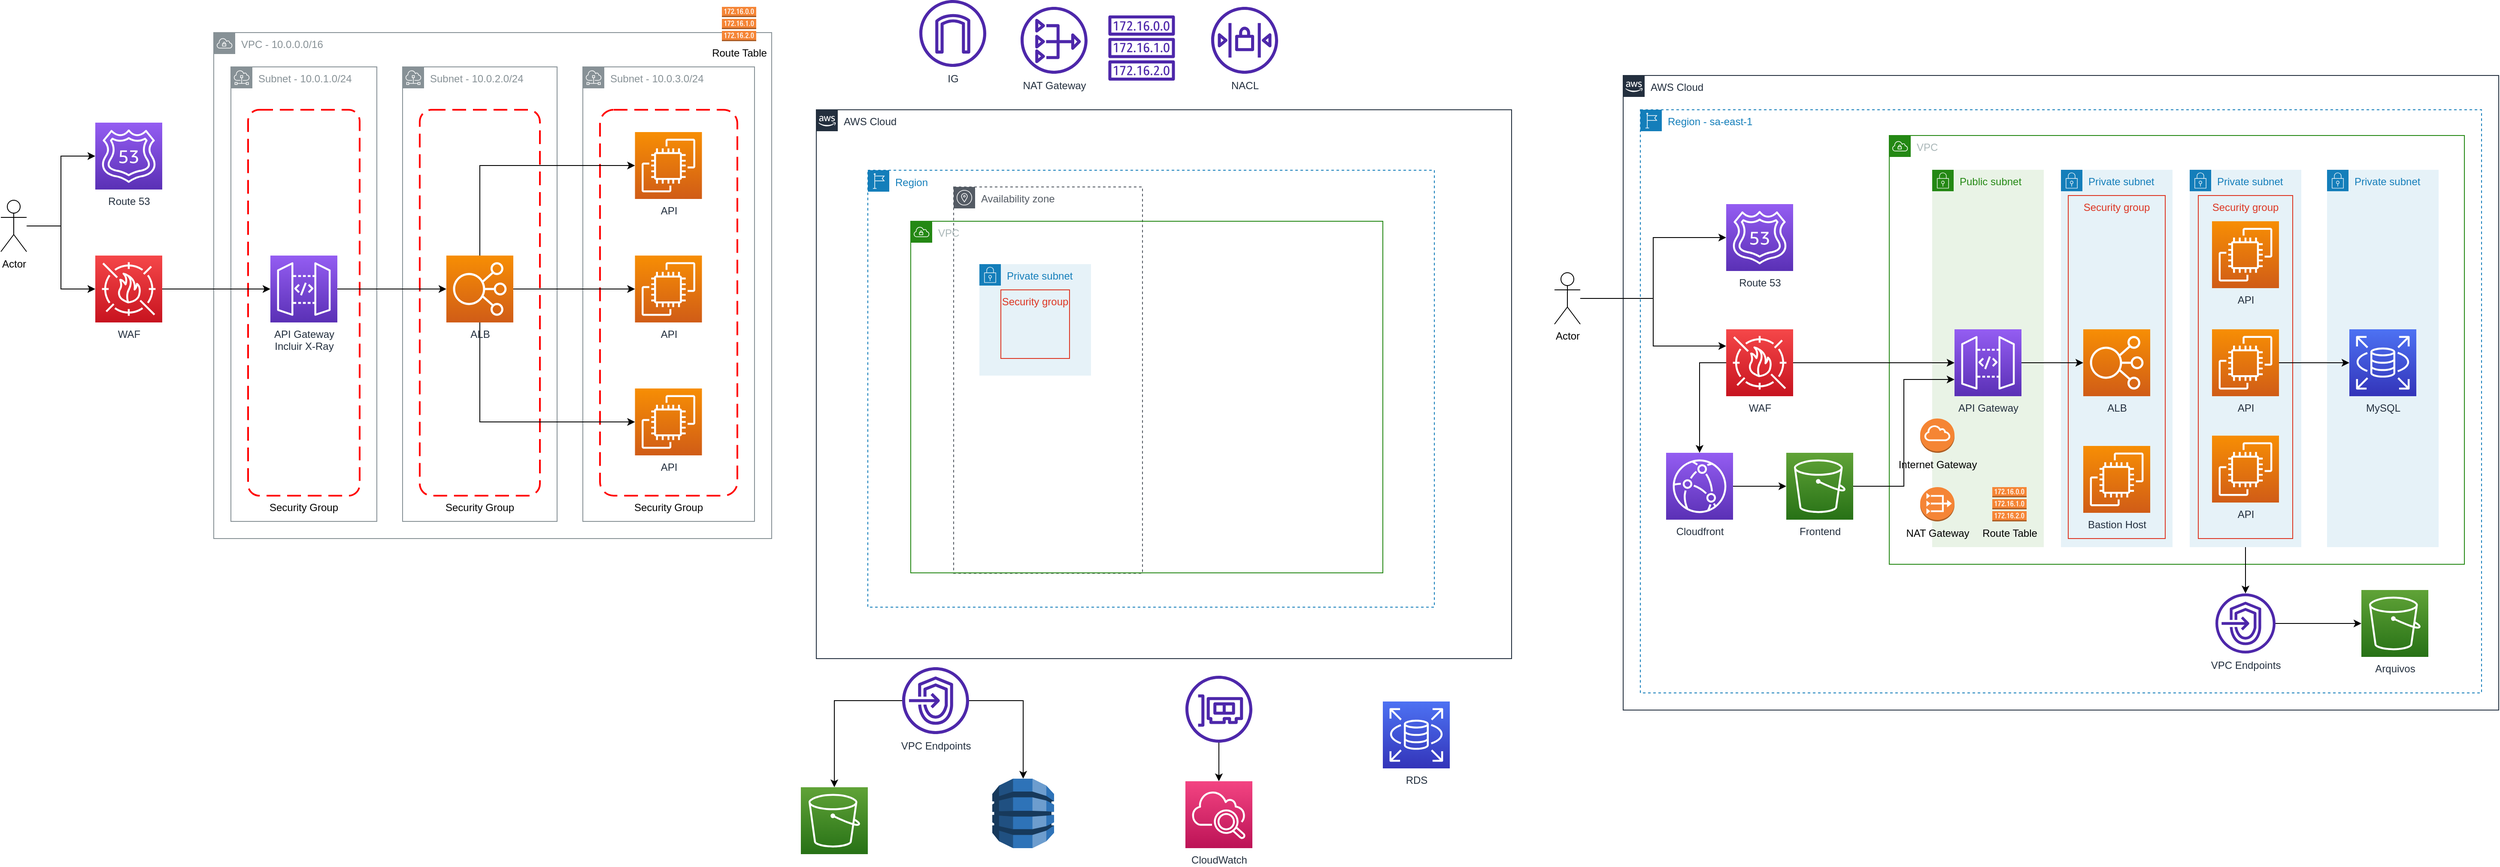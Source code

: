 <mxfile version="16.5.1" type="device" pages="4"><diagram id="eCbqJ1vzEe-MgR_kVF9B" name="1 - Arquitetura AWS"><mxGraphModel dx="3716" dy="857" grid="1" gridSize="10" guides="1" tooltips="1" connect="1" arrows="1" fold="1" page="1" pageScale="1" pageWidth="827" pageHeight="1169" math="0" shadow="0"><root><mxCell id="4GImXHgVdyIoRwlOzIsk-0"/><mxCell id="4GImXHgVdyIoRwlOzIsk-1" parent="4GImXHgVdyIoRwlOzIsk-0"/><mxCell id="bHW3LOVag84pb9nF0G_8-0" value="VPC - 10.0.0.0/16" style="sketch=0;outlineConnect=0;gradientColor=none;html=1;whiteSpace=wrap;fontSize=12;fontStyle=0;shape=mxgraph.aws4.group;grIcon=mxgraph.aws4.group_vpc;strokeColor=#879196;fillColor=none;verticalAlign=top;align=left;spacingLeft=30;fontColor=#879196;dashed=0;" parent="4GImXHgVdyIoRwlOzIsk-1" vertex="1"><mxGeometry x="-1392" y="50" width="650" height="590" as="geometry"/></mxCell><mxCell id="bHW3LOVag84pb9nF0G_8-13" value="Subnet - 10.0.1.0/24" style="sketch=0;outlineConnect=0;gradientColor=none;html=1;whiteSpace=wrap;fontSize=12;fontStyle=0;shape=mxgraph.aws4.group;grIcon=mxgraph.aws4.group_subnet;strokeColor=#879196;fillColor=none;verticalAlign=top;align=left;spacingLeft=30;fontColor=#879196;dashed=0;" parent="4GImXHgVdyIoRwlOzIsk-1" vertex="1"><mxGeometry x="-1372" y="90" width="170" height="530" as="geometry"/></mxCell><mxCell id="bHW3LOVag84pb9nF0G_8-14" value="Security Group" style="rounded=1;arcSize=10;dashed=1;strokeColor=#ff0000;fillColor=none;gradientColor=none;dashPattern=8 4;strokeWidth=2;labelPosition=center;verticalLabelPosition=bottom;align=center;verticalAlign=top;" parent="4GImXHgVdyIoRwlOzIsk-1" vertex="1"><mxGeometry x="-1352" y="140" width="130" height="450" as="geometry"/></mxCell><mxCell id="bHW3LOVag84pb9nF0G_8-2" value="Subnet - 10.0.2.0/24" style="sketch=0;outlineConnect=0;gradientColor=none;html=1;whiteSpace=wrap;fontSize=12;fontStyle=0;shape=mxgraph.aws4.group;grIcon=mxgraph.aws4.group_subnet;strokeColor=#879196;fillColor=none;verticalAlign=top;align=left;spacingLeft=30;fontColor=#879196;dashed=0;" parent="4GImXHgVdyIoRwlOzIsk-1" vertex="1"><mxGeometry x="-1172" y="90" width="180" height="530" as="geometry"/></mxCell><mxCell id="bHW3LOVag84pb9nF0G_8-8" value="Security Group" style="rounded=1;arcSize=10;dashed=1;strokeColor=#ff0000;fillColor=none;gradientColor=none;dashPattern=8 4;strokeWidth=2;labelPosition=center;verticalLabelPosition=bottom;align=center;verticalAlign=top;" parent="4GImXHgVdyIoRwlOzIsk-1" vertex="1"><mxGeometry x="-1152" y="140" width="140" height="450" as="geometry"/></mxCell><mxCell id="bHW3LOVag84pb9nF0G_8-1" value="Subnet - 10.0.3.0/24" style="sketch=0;outlineConnect=0;gradientColor=none;html=1;whiteSpace=wrap;fontSize=12;fontStyle=0;shape=mxgraph.aws4.group;grIcon=mxgraph.aws4.group_subnet;strokeColor=#879196;fillColor=none;verticalAlign=top;align=left;spacingLeft=30;fontColor=#879196;dashed=0;" parent="4GImXHgVdyIoRwlOzIsk-1" vertex="1"><mxGeometry x="-962" y="90" width="200" height="530" as="geometry"/></mxCell><mxCell id="bHW3LOVag84pb9nF0G_8-4" value="Security Group" style="rounded=1;arcSize=10;dashed=1;strokeColor=#ff0000;fillColor=none;gradientColor=none;dashPattern=8 4;strokeWidth=2;labelPosition=center;verticalLabelPosition=bottom;align=center;verticalAlign=top;" parent="4GImXHgVdyIoRwlOzIsk-1" vertex="1"><mxGeometry x="-942" y="140" width="160" height="450" as="geometry"/></mxCell><mxCell id="bHW3LOVag84pb9nF0G_8-3" value="API" style="sketch=0;points=[[0,0,0],[0.25,0,0],[0.5,0,0],[0.75,0,0],[1,0,0],[0,1,0],[0.25,1,0],[0.5,1,0],[0.75,1,0],[1,1,0],[0,0.25,0],[0,0.5,0],[0,0.75,0],[1,0.25,0],[1,0.5,0],[1,0.75,0]];outlineConnect=0;fontColor=#232F3E;gradientColor=#F78E04;gradientDirection=north;fillColor=#D05C17;strokeColor=#ffffff;dashed=0;verticalLabelPosition=bottom;verticalAlign=top;align=center;html=1;fontSize=12;fontStyle=0;aspect=fixed;shape=mxgraph.aws4.resourceIcon;resIcon=mxgraph.aws4.ec2;" parent="4GImXHgVdyIoRwlOzIsk-1" vertex="1"><mxGeometry x="-901.25" y="166" width="78" height="78" as="geometry"/></mxCell><mxCell id="bHW3LOVag84pb9nF0G_8-5" value="API" style="sketch=0;points=[[0,0,0],[0.25,0,0],[0.5,0,0],[0.75,0,0],[1,0,0],[0,1,0],[0.25,1,0],[0.5,1,0],[0.75,1,0],[1,1,0],[0,0.25,0],[0,0.5,0],[0,0.75,0],[1,0.25,0],[1,0.5,0],[1,0.75,0]];outlineConnect=0;fontColor=#232F3E;gradientColor=#F78E04;gradientDirection=north;fillColor=#D05C17;strokeColor=#ffffff;dashed=0;verticalLabelPosition=bottom;verticalAlign=top;align=center;html=1;fontSize=12;fontStyle=0;aspect=fixed;shape=mxgraph.aws4.resourceIcon;resIcon=mxgraph.aws4.ec2;" parent="4GImXHgVdyIoRwlOzIsk-1" vertex="1"><mxGeometry x="-901.25" y="310" width="78" height="78" as="geometry"/></mxCell><mxCell id="bHW3LOVag84pb9nF0G_8-6" value="API" style="sketch=0;points=[[0,0,0],[0.25,0,0],[0.5,0,0],[0.75,0,0],[1,0,0],[0,1,0],[0.25,1,0],[0.5,1,0],[0.75,1,0],[1,1,0],[0,0.25,0],[0,0.5,0],[0,0.75,0],[1,0.25,0],[1,0.5,0],[1,0.75,0]];outlineConnect=0;fontColor=#232F3E;gradientColor=#F78E04;gradientDirection=north;fillColor=#D05C17;strokeColor=#ffffff;dashed=0;verticalLabelPosition=bottom;verticalAlign=top;align=center;html=1;fontSize=12;fontStyle=0;aspect=fixed;shape=mxgraph.aws4.resourceIcon;resIcon=mxgraph.aws4.ec2;" parent="4GImXHgVdyIoRwlOzIsk-1" vertex="1"><mxGeometry x="-901.25" y="465" width="78" height="78" as="geometry"/></mxCell><mxCell id="bHW3LOVag84pb9nF0G_8-9" style="edgeStyle=orthogonalEdgeStyle;rounded=0;orthogonalLoop=1;jettySize=auto;html=1;" parent="4GImXHgVdyIoRwlOzIsk-1" source="bHW3LOVag84pb9nF0G_8-7" target="bHW3LOVag84pb9nF0G_8-5" edge="1"><mxGeometry relative="1" as="geometry"/></mxCell><mxCell id="bHW3LOVag84pb9nF0G_8-10" style="edgeStyle=orthogonalEdgeStyle;rounded=0;orthogonalLoop=1;jettySize=auto;html=1;entryX=0;entryY=0.5;entryDx=0;entryDy=0;entryPerimeter=0;" parent="4GImXHgVdyIoRwlOzIsk-1" source="bHW3LOVag84pb9nF0G_8-7" target="bHW3LOVag84pb9nF0G_8-3" edge="1"><mxGeometry relative="1" as="geometry"><Array as="points"><mxPoint x="-1082" y="205"/></Array></mxGeometry></mxCell><mxCell id="bHW3LOVag84pb9nF0G_8-11" style="edgeStyle=orthogonalEdgeStyle;rounded=0;orthogonalLoop=1;jettySize=auto;html=1;entryX=0;entryY=0.5;entryDx=0;entryDy=0;entryPerimeter=0;" parent="4GImXHgVdyIoRwlOzIsk-1" source="bHW3LOVag84pb9nF0G_8-7" target="bHW3LOVag84pb9nF0G_8-6" edge="1"><mxGeometry relative="1" as="geometry"><Array as="points"><mxPoint x="-1082" y="504"/></Array></mxGeometry></mxCell><mxCell id="bHW3LOVag84pb9nF0G_8-7" value="ALB" style="sketch=0;points=[[0,0,0],[0.25,0,0],[0.5,0,0],[0.75,0,0],[1,0,0],[0,1,0],[0.25,1,0],[0.5,1,0],[0.75,1,0],[1,1,0],[0,0.25,0],[0,0.5,0],[0,0.75,0],[1,0.25,0],[1,0.5,0],[1,0.75,0]];outlineConnect=0;fontColor=#232F3E;gradientColor=#F78E04;gradientDirection=north;fillColor=#D05C17;strokeColor=#ffffff;dashed=0;verticalLabelPosition=bottom;verticalAlign=top;align=center;html=1;fontSize=12;fontStyle=0;aspect=fixed;shape=mxgraph.aws4.resourceIcon;resIcon=mxgraph.aws4.elastic_load_balancing;" parent="4GImXHgVdyIoRwlOzIsk-1" vertex="1"><mxGeometry x="-1121" y="310" width="78" height="78" as="geometry"/></mxCell><mxCell id="bHW3LOVag84pb9nF0G_8-15" style="edgeStyle=orthogonalEdgeStyle;rounded=0;orthogonalLoop=1;jettySize=auto;html=1;" parent="4GImXHgVdyIoRwlOzIsk-1" source="bHW3LOVag84pb9nF0G_8-12" target="bHW3LOVag84pb9nF0G_8-7" edge="1"><mxGeometry relative="1" as="geometry"/></mxCell><mxCell id="bHW3LOVag84pb9nF0G_8-12" value="API Gateway&lt;br&gt;Incluir X-Ray" style="sketch=0;points=[[0,0,0],[0.25,0,0],[0.5,0,0],[0.75,0,0],[1,0,0],[0,1,0],[0.25,1,0],[0.5,1,0],[0.75,1,0],[1,1,0],[0,0.25,0],[0,0.5,0],[0,0.75,0],[1,0.25,0],[1,0.5,0],[1,0.75,0]];outlineConnect=0;fontColor=#232F3E;gradientColor=#945DF2;gradientDirection=north;fillColor=#5A30B5;strokeColor=#ffffff;dashed=0;verticalLabelPosition=bottom;verticalAlign=top;align=center;html=1;fontSize=12;fontStyle=0;aspect=fixed;shape=mxgraph.aws4.resourceIcon;resIcon=mxgraph.aws4.api_gateway;" parent="4GImXHgVdyIoRwlOzIsk-1" vertex="1"><mxGeometry x="-1326" y="310" width="78" height="78" as="geometry"/></mxCell><mxCell id="bHW3LOVag84pb9nF0G_8-18" style="edgeStyle=orthogonalEdgeStyle;rounded=0;orthogonalLoop=1;jettySize=auto;html=1;" parent="4GImXHgVdyIoRwlOzIsk-1" source="bHW3LOVag84pb9nF0G_8-16" target="bHW3LOVag84pb9nF0G_8-12" edge="1"><mxGeometry relative="1" as="geometry"/></mxCell><mxCell id="bHW3LOVag84pb9nF0G_8-16" value="WAF" style="sketch=0;points=[[0,0,0],[0.25,0,0],[0.5,0,0],[0.75,0,0],[1,0,0],[0,1,0],[0.25,1,0],[0.5,1,0],[0.75,1,0],[1,1,0],[0,0.25,0],[0,0.5,0],[0,0.75,0],[1,0.25,0],[1,0.5,0],[1,0.75,0]];outlineConnect=0;fontColor=#232F3E;gradientColor=#F54749;gradientDirection=north;fillColor=#C7131F;strokeColor=#ffffff;dashed=0;verticalLabelPosition=bottom;verticalAlign=top;align=center;html=1;fontSize=12;fontStyle=0;aspect=fixed;shape=mxgraph.aws4.resourceIcon;resIcon=mxgraph.aws4.waf;" parent="4GImXHgVdyIoRwlOzIsk-1" vertex="1"><mxGeometry x="-1530" y="310" width="78" height="78" as="geometry"/></mxCell><mxCell id="bHW3LOVag84pb9nF0G_8-17" value="Route 53" style="sketch=0;points=[[0,0,0],[0.25,0,0],[0.5,0,0],[0.75,0,0],[1,0,0],[0,1,0],[0.25,1,0],[0.5,1,0],[0.75,1,0],[1,1,0],[0,0.25,0],[0,0.5,0],[0,0.75,0],[1,0.25,0],[1,0.5,0],[1,0.75,0]];outlineConnect=0;fontColor=#232F3E;gradientColor=#945DF2;gradientDirection=north;fillColor=#5A30B5;strokeColor=#ffffff;dashed=0;verticalLabelPosition=bottom;verticalAlign=top;align=center;html=1;fontSize=12;fontStyle=0;aspect=fixed;shape=mxgraph.aws4.resourceIcon;resIcon=mxgraph.aws4.route_53;" parent="4GImXHgVdyIoRwlOzIsk-1" vertex="1"><mxGeometry x="-1530" y="155" width="78" height="78" as="geometry"/></mxCell><mxCell id="bHW3LOVag84pb9nF0G_8-20" style="edgeStyle=orthogonalEdgeStyle;rounded=0;orthogonalLoop=1;jettySize=auto;html=1;entryX=0;entryY=0.5;entryDx=0;entryDy=0;entryPerimeter=0;" parent="4GImXHgVdyIoRwlOzIsk-1" source="bHW3LOVag84pb9nF0G_8-19" target="bHW3LOVag84pb9nF0G_8-17" edge="1"><mxGeometry relative="1" as="geometry"/></mxCell><mxCell id="bHW3LOVag84pb9nF0G_8-21" style="edgeStyle=orthogonalEdgeStyle;rounded=0;orthogonalLoop=1;jettySize=auto;html=1;entryX=0;entryY=0.5;entryDx=0;entryDy=0;entryPerimeter=0;" parent="4GImXHgVdyIoRwlOzIsk-1" source="bHW3LOVag84pb9nF0G_8-19" target="bHW3LOVag84pb9nF0G_8-16" edge="1"><mxGeometry relative="1" as="geometry"/></mxCell><mxCell id="bHW3LOVag84pb9nF0G_8-19" value="Actor" style="shape=umlActor;verticalLabelPosition=bottom;verticalAlign=top;html=1;outlineConnect=0;" parent="4GImXHgVdyIoRwlOzIsk-1" vertex="1"><mxGeometry x="-1640" y="245.5" width="30" height="60" as="geometry"/></mxCell><mxCell id="T_dXg5mdTNQzjK0Lt1BW-1" value="Region" style="points=[[0,0],[0.25,0],[0.5,0],[0.75,0],[1,0],[1,0.25],[1,0.5],[1,0.75],[1,1],[0.75,1],[0.5,1],[0.25,1],[0,1],[0,0.75],[0,0.5],[0,0.25]];outlineConnect=0;gradientColor=none;html=1;whiteSpace=wrap;fontSize=12;fontStyle=0;container=1;pointerEvents=0;collapsible=0;recursiveResize=0;shape=mxgraph.aws4.group;grIcon=mxgraph.aws4.group_region;strokeColor=#147EBA;fillColor=none;verticalAlign=top;align=left;spacingLeft=30;fontColor=#147EBA;dashed=1;" parent="4GImXHgVdyIoRwlOzIsk-1" vertex="1"><mxGeometry x="-630" y="210.5" width="660" height="509.5" as="geometry"/></mxCell><mxCell id="T_dXg5mdTNQzjK0Lt1BW-3" value="Private subnet" style="points=[[0,0],[0.25,0],[0.5,0],[0.75,0],[1,0],[1,0.25],[1,0.5],[1,0.75],[1,1],[0.75,1],[0.5,1],[0.25,1],[0,1],[0,0.75],[0,0.5],[0,0.25]];outlineConnect=0;gradientColor=none;html=1;whiteSpace=wrap;fontSize=12;fontStyle=0;container=1;pointerEvents=0;collapsible=0;recursiveResize=0;shape=mxgraph.aws4.group;grIcon=mxgraph.aws4.group_security_group;grStroke=0;strokeColor=#147EBA;fillColor=#E6F2F8;verticalAlign=top;align=left;spacingLeft=30;fontColor=#147EBA;dashed=0;" parent="T_dXg5mdTNQzjK0Lt1BW-1" vertex="1"><mxGeometry x="130" y="109.5" width="130" height="130" as="geometry"/></mxCell><mxCell id="T_dXg5mdTNQzjK0Lt1BW-5" value="Availability zone" style="sketch=0;outlineConnect=0;gradientColor=none;html=1;whiteSpace=wrap;fontSize=12;fontStyle=0;shape=mxgraph.aws4.group;grIcon=mxgraph.aws4.group_availability_zone;strokeColor=#545B64;fillColor=none;verticalAlign=top;align=left;spacingLeft=30;fontColor=#545B64;dashed=1;" parent="T_dXg5mdTNQzjK0Lt1BW-1" vertex="1"><mxGeometry x="100" y="19.5" width="220" height="450.5" as="geometry"/></mxCell><mxCell id="T_dXg5mdTNQzjK0Lt1BW-12" value="Security group" style="fillColor=none;strokeColor=#DD3522;verticalAlign=top;fontStyle=0;fontColor=#DD3522;" parent="T_dXg5mdTNQzjK0Lt1BW-1" vertex="1"><mxGeometry x="155" y="139.5" width="80" height="80" as="geometry"/></mxCell><mxCell id="5qsGLVUGZ2NqJrRloyP1-1" value="Route Table" style="outlineConnect=0;dashed=0;verticalLabelPosition=bottom;verticalAlign=top;align=center;html=1;shape=mxgraph.aws3.route_table;fillColor=#F58536;gradientColor=none;" parent="4GImXHgVdyIoRwlOzIsk-1" vertex="1"><mxGeometry x="-800" y="20" width="40" height="40" as="geometry"/></mxCell><mxCell id="T_dXg5mdTNQzjK0Lt1BW-6" value="AWS Cloud" style="points=[[0,0],[0.25,0],[0.5,0],[0.75,0],[1,0],[1,0.25],[1,0.5],[1,0.75],[1,1],[0.75,1],[0.5,1],[0.25,1],[0,1],[0,0.75],[0,0.5],[0,0.25]];outlineConnect=0;gradientColor=none;html=1;whiteSpace=wrap;fontSize=12;fontStyle=0;container=1;pointerEvents=0;collapsible=0;recursiveResize=0;shape=mxgraph.aws4.group;grIcon=mxgraph.aws4.group_aws_cloud_alt;strokeColor=#232F3E;fillColor=none;verticalAlign=top;align=left;spacingLeft=30;fontColor=#232F3E;dashed=0;" parent="4GImXHgVdyIoRwlOzIsk-1" vertex="1"><mxGeometry x="-690" y="140" width="810" height="640" as="geometry"/></mxCell><mxCell id="T_dXg5mdTNQzjK0Lt1BW-0" value="VPC" style="points=[[0,0],[0.25,0],[0.5,0],[0.75,0],[1,0],[1,0.25],[1,0.5],[1,0.75],[1,1],[0.75,1],[0.5,1],[0.25,1],[0,1],[0,0.75],[0,0.5],[0,0.25]];outlineConnect=0;gradientColor=none;html=1;whiteSpace=wrap;fontSize=12;fontStyle=0;container=1;pointerEvents=0;collapsible=0;recursiveResize=0;shape=mxgraph.aws4.group;grIcon=mxgraph.aws4.group_vpc;strokeColor=#248814;fillColor=none;verticalAlign=top;align=left;spacingLeft=30;fontColor=#AAB7B8;dashed=0;" parent="4GImXHgVdyIoRwlOzIsk-1" vertex="1"><mxGeometry x="-580" y="270" width="550" height="410" as="geometry"/></mxCell><mxCell id="T_dXg5mdTNQzjK0Lt1BW-7" value="IG" style="sketch=0;outlineConnect=0;fontColor=#232F3E;gradientColor=none;fillColor=#4D27AA;strokeColor=none;dashed=0;verticalLabelPosition=bottom;verticalAlign=top;align=center;html=1;fontSize=12;fontStyle=0;aspect=fixed;pointerEvents=1;shape=mxgraph.aws4.internet_gateway;" parent="4GImXHgVdyIoRwlOzIsk-1" vertex="1"><mxGeometry x="-570" y="12" width="78" height="78" as="geometry"/></mxCell><mxCell id="T_dXg5mdTNQzjK0Lt1BW-8" value="NAT Gateway" style="sketch=0;outlineConnect=0;fontColor=#232F3E;gradientColor=none;fillColor=#4D27AA;strokeColor=none;dashed=0;verticalLabelPosition=bottom;verticalAlign=top;align=center;html=1;fontSize=12;fontStyle=0;aspect=fixed;pointerEvents=1;shape=mxgraph.aws4.nat_gateway;" parent="4GImXHgVdyIoRwlOzIsk-1" vertex="1"><mxGeometry x="-452" y="20" width="78" height="78" as="geometry"/></mxCell><mxCell id="T_dXg5mdTNQzjK0Lt1BW-9" value="" style="sketch=0;outlineConnect=0;fontColor=#232F3E;gradientColor=none;fillColor=#4D27AA;strokeColor=none;dashed=0;verticalLabelPosition=bottom;verticalAlign=top;align=center;html=1;fontSize=12;fontStyle=0;aspect=fixed;pointerEvents=1;shape=mxgraph.aws4.route_table;" parent="4GImXHgVdyIoRwlOzIsk-1" vertex="1"><mxGeometry x="-350" y="30" width="78" height="76" as="geometry"/></mxCell><mxCell id="T_dXg5mdTNQzjK0Lt1BW-10" value="NACL" style="sketch=0;outlineConnect=0;fontColor=#232F3E;gradientColor=none;fillColor=#4D27AA;strokeColor=none;dashed=0;verticalLabelPosition=bottom;verticalAlign=top;align=center;html=1;fontSize=12;fontStyle=0;aspect=fixed;pointerEvents=1;shape=mxgraph.aws4.network_access_control_list;" parent="4GImXHgVdyIoRwlOzIsk-1" vertex="1"><mxGeometry x="-230" y="20" width="78" height="78" as="geometry"/></mxCell><mxCell id="T_dXg5mdTNQzjK0Lt1BW-13" value="" style="sketch=0;points=[[0,0,0],[0.25,0,0],[0.5,0,0],[0.75,0,0],[1,0,0],[0,1,0],[0.25,1,0],[0.5,1,0],[0.75,1,0],[1,1,0],[0,0.25,0],[0,0.5,0],[0,0.75,0],[1,0.25,0],[1,0.5,0],[1,0.75,0]];outlineConnect=0;fontColor=#232F3E;gradientColor=#60A337;gradientDirection=north;fillColor=#277116;strokeColor=#ffffff;dashed=0;verticalLabelPosition=bottom;verticalAlign=top;align=center;html=1;fontSize=12;fontStyle=0;aspect=fixed;shape=mxgraph.aws4.resourceIcon;resIcon=mxgraph.aws4.s3;" parent="4GImXHgVdyIoRwlOzIsk-1" vertex="1"><mxGeometry x="-708" y="930" width="78" height="78" as="geometry"/></mxCell><mxCell id="T_dXg5mdTNQzjK0Lt1BW-15" style="edgeStyle=orthogonalEdgeStyle;rounded=0;orthogonalLoop=1;jettySize=auto;html=1;" parent="4GImXHgVdyIoRwlOzIsk-1" source="T_dXg5mdTNQzjK0Lt1BW-14" target="T_dXg5mdTNQzjK0Lt1BW-13" edge="1"><mxGeometry relative="1" as="geometry"/></mxCell><mxCell id="T_dXg5mdTNQzjK0Lt1BW-17" style="edgeStyle=orthogonalEdgeStyle;rounded=0;orthogonalLoop=1;jettySize=auto;html=1;" parent="4GImXHgVdyIoRwlOzIsk-1" source="T_dXg5mdTNQzjK0Lt1BW-14" target="T_dXg5mdTNQzjK0Lt1BW-16" edge="1"><mxGeometry relative="1" as="geometry"/></mxCell><mxCell id="T_dXg5mdTNQzjK0Lt1BW-14" value="VPC Endpoints" style="sketch=0;outlineConnect=0;fontColor=#232F3E;gradientColor=none;fillColor=#4D27AA;strokeColor=none;dashed=0;verticalLabelPosition=bottom;verticalAlign=top;align=center;html=1;fontSize=12;fontStyle=0;aspect=fixed;pointerEvents=1;shape=mxgraph.aws4.endpoints;" parent="4GImXHgVdyIoRwlOzIsk-1" vertex="1"><mxGeometry x="-590" y="790" width="78" height="78" as="geometry"/></mxCell><mxCell id="T_dXg5mdTNQzjK0Lt1BW-16" value="" style="outlineConnect=0;dashed=0;verticalLabelPosition=bottom;verticalAlign=top;align=center;html=1;shape=mxgraph.aws3.dynamo_db;fillColor=#2E73B8;gradientColor=none;" parent="4GImXHgVdyIoRwlOzIsk-1" vertex="1"><mxGeometry x="-485" y="920" width="72" height="81" as="geometry"/></mxCell><mxCell id="T_dXg5mdTNQzjK0Lt1BW-20" style="edgeStyle=orthogonalEdgeStyle;rounded=0;orthogonalLoop=1;jettySize=auto;html=1;" parent="4GImXHgVdyIoRwlOzIsk-1" source="T_dXg5mdTNQzjK0Lt1BW-18" target="T_dXg5mdTNQzjK0Lt1BW-19" edge="1"><mxGeometry relative="1" as="geometry"/></mxCell><mxCell id="T_dXg5mdTNQzjK0Lt1BW-18" value="" style="sketch=0;outlineConnect=0;fontColor=#232F3E;gradientColor=none;fillColor=#4D27AA;strokeColor=none;dashed=0;verticalLabelPosition=bottom;verticalAlign=top;align=center;html=1;fontSize=12;fontStyle=0;aspect=fixed;pointerEvents=1;shape=mxgraph.aws4.elastic_network_interface;" parent="4GImXHgVdyIoRwlOzIsk-1" vertex="1"><mxGeometry x="-260" y="800" width="78" height="78" as="geometry"/></mxCell><mxCell id="Xz44skCKCPCVbqWff-TP-0" value="AWS Cloud" style="points=[[0,0],[0.25,0],[0.5,0],[0.75,0],[1,0],[1,0.25],[1,0.5],[1,0.75],[1,1],[0.75,1],[0.5,1],[0.25,1],[0,1],[0,0.75],[0,0.5],[0,0.25]];outlineConnect=0;gradientColor=none;html=1;whiteSpace=wrap;fontSize=12;fontStyle=0;container=1;pointerEvents=0;collapsible=0;recursiveResize=0;shape=mxgraph.aws4.group;grIcon=mxgraph.aws4.group_aws_cloud_alt;strokeColor=#232F3E;fillColor=none;verticalAlign=top;align=left;spacingLeft=30;fontColor=#232F3E;dashed=0;" parent="4GImXHgVdyIoRwlOzIsk-1" vertex="1"><mxGeometry x="250" y="100" width="1020" height="740" as="geometry"/></mxCell><mxCell id="Xz44skCKCPCVbqWff-TP-7" value="Region - sa-east-1" style="points=[[0,0],[0.25,0],[0.5,0],[0.75,0],[1,0],[1,0.25],[1,0.5],[1,0.75],[1,1],[0.75,1],[0.5,1],[0.25,1],[0,1],[0,0.75],[0,0.5],[0,0.25]];outlineConnect=0;gradientColor=none;html=1;whiteSpace=wrap;fontSize=12;fontStyle=0;container=1;pointerEvents=0;collapsible=0;recursiveResize=0;shape=mxgraph.aws4.group;grIcon=mxgraph.aws4.group_region;strokeColor=#147EBA;fillColor=none;verticalAlign=top;align=left;spacingLeft=30;fontColor=#147EBA;dashed=1;" parent="Xz44skCKCPCVbqWff-TP-0" vertex="1"><mxGeometry x="20" y="40" width="980" height="680" as="geometry"/></mxCell><mxCell id="Xz44skCKCPCVbqWff-TP-8" value="VPC" style="points=[[0,0],[0.25,0],[0.5,0],[0.75,0],[1,0],[1,0.25],[1,0.5],[1,0.75],[1,1],[0.75,1],[0.5,1],[0.25,1],[0,1],[0,0.75],[0,0.5],[0,0.25]];outlineConnect=0;gradientColor=none;html=1;whiteSpace=wrap;fontSize=12;fontStyle=0;container=1;pointerEvents=0;collapsible=0;recursiveResize=0;shape=mxgraph.aws4.group;grIcon=mxgraph.aws4.group_vpc;strokeColor=#248814;fillColor=none;verticalAlign=top;align=left;spacingLeft=30;fontColor=#AAB7B8;dashed=0;" parent="Xz44skCKCPCVbqWff-TP-7" vertex="1"><mxGeometry x="290" y="30" width="670" height="500" as="geometry"/></mxCell><mxCell id="Xz44skCKCPCVbqWff-TP-14" value="Private subnet" style="points=[[0,0],[0.25,0],[0.5,0],[0.75,0],[1,0],[1,0.25],[1,0.5],[1,0.75],[1,1],[0.75,1],[0.5,1],[0.25,1],[0,1],[0,0.75],[0,0.5],[0,0.25]];outlineConnect=0;gradientColor=none;html=1;whiteSpace=wrap;fontSize=12;fontStyle=0;container=1;pointerEvents=0;collapsible=0;recursiveResize=0;shape=mxgraph.aws4.group;grIcon=mxgraph.aws4.group_security_group;grStroke=0;strokeColor=#147EBA;fillColor=#E6F2F8;verticalAlign=top;align=left;spacingLeft=30;fontColor=#147EBA;dashed=0;" parent="Xz44skCKCPCVbqWff-TP-8" vertex="1"><mxGeometry x="510" y="40" width="130" height="440" as="geometry"/></mxCell><mxCell id="Xz44skCKCPCVbqWff-TP-28" value="MySQL" style="sketch=0;points=[[0,0,0],[0.25,0,0],[0.5,0,0],[0.75,0,0],[1,0,0],[0,1,0],[0.25,1,0],[0.5,1,0],[0.75,1,0],[1,1,0],[0,0.25,0],[0,0.5,0],[0,0.75,0],[1,0.25,0],[1,0.5,0],[1,0.75,0]];outlineConnect=0;fontColor=#232F3E;gradientColor=#4D72F3;gradientDirection=north;fillColor=#3334B9;strokeColor=#ffffff;dashed=0;verticalLabelPosition=bottom;verticalAlign=top;align=center;html=1;fontSize=12;fontStyle=0;aspect=fixed;shape=mxgraph.aws4.resourceIcon;resIcon=mxgraph.aws4.rds;" parent="Xz44skCKCPCVbqWff-TP-14" vertex="1"><mxGeometry x="26" y="186" width="78" height="78" as="geometry"/></mxCell><mxCell id="Xz44skCKCPCVbqWff-TP-16" value="Private subnet" style="points=[[0,0],[0.25,0],[0.5,0],[0.75,0],[1,0],[1,0.25],[1,0.5],[1,0.75],[1,1],[0.75,1],[0.5,1],[0.25,1],[0,1],[0,0.75],[0,0.5],[0,0.25]];outlineConnect=0;gradientColor=none;html=1;whiteSpace=wrap;fontSize=12;fontStyle=0;container=1;pointerEvents=0;collapsible=0;recursiveResize=0;shape=mxgraph.aws4.group;grIcon=mxgraph.aws4.group_security_group;grStroke=0;strokeColor=#147EBA;fillColor=#E6F2F8;verticalAlign=top;align=left;spacingLeft=30;fontColor=#147EBA;dashed=0;" parent="Xz44skCKCPCVbqWff-TP-8" vertex="1"><mxGeometry x="350" y="40" width="130" height="440" as="geometry"/></mxCell><mxCell id="Xz44skCKCPCVbqWff-TP-18" value="API" style="sketch=0;points=[[0,0,0],[0.25,0,0],[0.5,0,0],[0.75,0,0],[1,0,0],[0,1,0],[0.25,1,0],[0.5,1,0],[0.75,1,0],[1,1,0],[0,0.25,0],[0,0.5,0],[0,0.75,0],[1,0.25,0],[1,0.5,0],[1,0.75,0]];outlineConnect=0;fontColor=#232F3E;gradientColor=#F78E04;gradientDirection=north;fillColor=#D05C17;strokeColor=#ffffff;dashed=0;verticalLabelPosition=bottom;verticalAlign=top;align=center;html=1;fontSize=12;fontStyle=0;aspect=fixed;shape=mxgraph.aws4.resourceIcon;resIcon=mxgraph.aws4.ec2;" parent="Xz44skCKCPCVbqWff-TP-16" vertex="1"><mxGeometry x="26" y="60" width="78" height="78" as="geometry"/></mxCell><mxCell id="Xz44skCKCPCVbqWff-TP-19" value="API" style="sketch=0;points=[[0,0,0],[0.25,0,0],[0.5,0,0],[0.75,0,0],[1,0,0],[0,1,0],[0.25,1,0],[0.5,1,0],[0.75,1,0],[1,1,0],[0,0.25,0],[0,0.5,0],[0,0.75,0],[1,0.25,0],[1,0.5,0],[1,0.75,0]];outlineConnect=0;fontColor=#232F3E;gradientColor=#F78E04;gradientDirection=north;fillColor=#D05C17;strokeColor=#ffffff;dashed=0;verticalLabelPosition=bottom;verticalAlign=top;align=center;html=1;fontSize=12;fontStyle=0;aspect=fixed;shape=mxgraph.aws4.resourceIcon;resIcon=mxgraph.aws4.ec2;" parent="Xz44skCKCPCVbqWff-TP-16" vertex="1"><mxGeometry x="26" y="186" width="78" height="78" as="geometry"/></mxCell><mxCell id="Xz44skCKCPCVbqWff-TP-20" value="API" style="sketch=0;points=[[0,0,0],[0.25,0,0],[0.5,0,0],[0.75,0,0],[1,0,0],[0,1,0],[0.25,1,0],[0.5,1,0],[0.75,1,0],[1,1,0],[0,0.25,0],[0,0.5,0],[0,0.75,0],[1,0.25,0],[1,0.5,0],[1,0.75,0]];outlineConnect=0;fontColor=#232F3E;gradientColor=#F78E04;gradientDirection=north;fillColor=#D05C17;strokeColor=#ffffff;dashed=0;verticalLabelPosition=bottom;verticalAlign=top;align=center;html=1;fontSize=12;fontStyle=0;aspect=fixed;shape=mxgraph.aws4.resourceIcon;resIcon=mxgraph.aws4.ec2;" parent="Xz44skCKCPCVbqWff-TP-16" vertex="1"><mxGeometry x="26" y="310" width="78" height="78" as="geometry"/></mxCell><mxCell id="Xz44skCKCPCVbqWff-TP-44" value="Security group" style="fillColor=none;strokeColor=#DD3522;verticalAlign=top;fontStyle=0;fontColor=#DD3522;" parent="Xz44skCKCPCVbqWff-TP-16" vertex="1"><mxGeometry x="10" y="30" width="110" height="400" as="geometry"/></mxCell><mxCell id="Xz44skCKCPCVbqWff-TP-27" value="Private subnet" style="points=[[0,0],[0.25,0],[0.5,0],[0.75,0],[1,0],[1,0.25],[1,0.5],[1,0.75],[1,1],[0.75,1],[0.5,1],[0.25,1],[0,1],[0,0.75],[0,0.5],[0,0.25]];outlineConnect=0;gradientColor=none;html=1;whiteSpace=wrap;fontSize=12;fontStyle=0;container=1;pointerEvents=0;collapsible=0;recursiveResize=0;shape=mxgraph.aws4.group;grIcon=mxgraph.aws4.group_security_group;grStroke=0;strokeColor=#147EBA;fillColor=#E6F2F8;verticalAlign=top;align=left;spacingLeft=30;fontColor=#147EBA;dashed=0;" parent="Xz44skCKCPCVbqWff-TP-8" vertex="1"><mxGeometry x="200" y="40" width="130" height="440" as="geometry"/></mxCell><mxCell id="Xz44skCKCPCVbqWff-TP-32" value="ALB" style="sketch=0;points=[[0,0,0],[0.25,0,0],[0.5,0,0],[0.75,0,0],[1,0,0],[0,1,0],[0.25,1,0],[0.5,1,0],[0.75,1,0],[1,1,0],[0,0.25,0],[0,0.5,0],[0,0.75,0],[1,0.25,0],[1,0.5,0],[1,0.75,0]];outlineConnect=0;fontColor=#232F3E;gradientColor=#F78E04;gradientDirection=north;fillColor=#D05C17;strokeColor=#ffffff;dashed=0;verticalLabelPosition=bottom;verticalAlign=top;align=center;html=1;fontSize=12;fontStyle=0;aspect=fixed;shape=mxgraph.aws4.resourceIcon;resIcon=mxgraph.aws4.elastic_load_balancing;" parent="Xz44skCKCPCVbqWff-TP-27" vertex="1"><mxGeometry x="26" y="186" width="78" height="78" as="geometry"/></mxCell><mxCell id="Xz44skCKCPCVbqWff-TP-63" value="Bastion Host" style="sketch=0;points=[[0,0,0],[0.25,0,0],[0.5,0,0],[0.75,0,0],[1,0,0],[0,1,0],[0.25,1,0],[0.5,1,0],[0.75,1,0],[1,1,0],[0,0.25,0],[0,0.5,0],[0,0.75,0],[1,0.25,0],[1,0.5,0],[1,0.75,0]];outlineConnect=0;fontColor=#232F3E;gradientColor=#F78E04;gradientDirection=north;fillColor=#D05C17;strokeColor=#ffffff;dashed=0;verticalLabelPosition=bottom;verticalAlign=top;align=center;html=1;fontSize=12;fontStyle=0;aspect=fixed;shape=mxgraph.aws4.resourceIcon;resIcon=mxgraph.aws4.ec2;" parent="Xz44skCKCPCVbqWff-TP-27" vertex="1"><mxGeometry x="26" y="322" width="78" height="78" as="geometry"/></mxCell><mxCell id="Xz44skCKCPCVbqWff-TP-45" value="Security group" style="fillColor=none;strokeColor=#DD3522;verticalAlign=top;fontStyle=0;fontColor=#DD3522;" parent="Xz44skCKCPCVbqWff-TP-27" vertex="1"><mxGeometry x="8.5" y="30" width="113" height="400" as="geometry"/></mxCell><mxCell id="Xz44skCKCPCVbqWff-TP-30" style="edgeStyle=orthogonalEdgeStyle;rounded=0;orthogonalLoop=1;jettySize=auto;html=1;" parent="Xz44skCKCPCVbqWff-TP-8" source="Xz44skCKCPCVbqWff-TP-19" target="Xz44skCKCPCVbqWff-TP-28" edge="1"><mxGeometry relative="1" as="geometry"/></mxCell><mxCell id="T_dXg5mdTNQzjK0Lt1BW-4" value="Public subnet" style="points=[[0,0],[0.25,0],[0.5,0],[0.75,0],[1,0],[1,0.25],[1,0.5],[1,0.75],[1,1],[0.75,1],[0.5,1],[0.25,1],[0,1],[0,0.75],[0,0.5],[0,0.25]];outlineConnect=0;gradientColor=none;html=1;whiteSpace=wrap;fontSize=12;fontStyle=0;container=1;pointerEvents=0;collapsible=0;recursiveResize=0;shape=mxgraph.aws4.group;grIcon=mxgraph.aws4.group_security_group;grStroke=0;strokeColor=#248814;fillColor=#E9F3E6;verticalAlign=top;align=left;spacingLeft=30;fontColor=#248814;dashed=0;" parent="Xz44skCKCPCVbqWff-TP-8" vertex="1"><mxGeometry x="50" y="40" width="130" height="440" as="geometry"/></mxCell><mxCell id="Xz44skCKCPCVbqWff-TP-36" value="API Gateway" style="sketch=0;points=[[0,0,0],[0.25,0,0],[0.5,0,0],[0.75,0,0],[1,0,0],[0,1,0],[0.25,1,0],[0.5,1,0],[0.75,1,0],[1,1,0],[0,0.25,0],[0,0.5,0],[0,0.75,0],[1,0.25,0],[1,0.5,0],[1,0.75,0]];outlineConnect=0;fontColor=#232F3E;gradientColor=#945DF2;gradientDirection=north;fillColor=#5A30B5;strokeColor=#ffffff;dashed=0;verticalLabelPosition=bottom;verticalAlign=top;align=center;html=1;fontSize=12;fontStyle=0;aspect=fixed;shape=mxgraph.aws4.resourceIcon;resIcon=mxgraph.aws4.api_gateway;" parent="T_dXg5mdTNQzjK0Lt1BW-4" vertex="1"><mxGeometry x="26" y="186" width="78" height="78" as="geometry"/></mxCell><mxCell id="5qsGLVUGZ2NqJrRloyP1-0" value="Internet Gateway" style="outlineConnect=0;dashed=0;verticalLabelPosition=bottom;verticalAlign=top;align=center;html=1;shape=mxgraph.aws3.internet_gateway;fillColor=#F58534;gradientColor=none;" parent="T_dXg5mdTNQzjK0Lt1BW-4" vertex="1"><mxGeometry x="-14" y="290" width="40" height="40" as="geometry"/></mxCell><mxCell id="QDiG3BndjMTZkTlDp3ac-0" value="NAT Gateway" style="outlineConnect=0;dashed=0;verticalLabelPosition=bottom;verticalAlign=top;align=center;html=1;shape=mxgraph.aws3.vpc_nat_gateway;fillColor=#F58536;gradientColor=none;" parent="T_dXg5mdTNQzjK0Lt1BW-4" vertex="1"><mxGeometry x="-14" y="370" width="40" height="40" as="geometry"/></mxCell><mxCell id="Xz44skCKCPCVbqWff-TP-58" value="Route Table" style="outlineConnect=0;dashed=0;verticalLabelPosition=bottom;verticalAlign=top;align=center;html=1;shape=mxgraph.aws3.route_table;fillColor=#F58536;gradientColor=none;" parent="T_dXg5mdTNQzjK0Lt1BW-4" vertex="1"><mxGeometry x="70" y="370" width="40" height="40" as="geometry"/></mxCell><mxCell id="Xz44skCKCPCVbqWff-TP-37" style="edgeStyle=orthogonalEdgeStyle;rounded=0;orthogonalLoop=1;jettySize=auto;html=1;" parent="Xz44skCKCPCVbqWff-TP-8" source="Xz44skCKCPCVbqWff-TP-36" target="Xz44skCKCPCVbqWff-TP-32" edge="1"><mxGeometry relative="1" as="geometry"/></mxCell><mxCell id="Xz44skCKCPCVbqWff-TP-39" value="VPC Endpoints" style="sketch=0;outlineConnect=0;fontColor=#232F3E;gradientColor=none;fillColor=#4D27AA;strokeColor=none;dashed=0;verticalLabelPosition=bottom;verticalAlign=top;align=center;html=1;fontSize=12;fontStyle=0;aspect=fixed;pointerEvents=1;shape=mxgraph.aws4.endpoints;" parent="Xz44skCKCPCVbqWff-TP-7" vertex="1"><mxGeometry x="670" y="564" width="70" height="70" as="geometry"/></mxCell><mxCell id="Xz44skCKCPCVbqWff-TP-40" style="edgeStyle=orthogonalEdgeStyle;rounded=0;orthogonalLoop=1;jettySize=auto;html=1;" parent="Xz44skCKCPCVbqWff-TP-7" source="Xz44skCKCPCVbqWff-TP-16" target="Xz44skCKCPCVbqWff-TP-39" edge="1"><mxGeometry relative="1" as="geometry"/></mxCell><mxCell id="Xz44skCKCPCVbqWff-TP-41" style="edgeStyle=orthogonalEdgeStyle;rounded=0;orthogonalLoop=1;jettySize=auto;html=1;" parent="Xz44skCKCPCVbqWff-TP-7" source="Xz44skCKCPCVbqWff-TP-39" target="Xz44skCKCPCVbqWff-TP-38" edge="1"><mxGeometry relative="1" as="geometry"/></mxCell><mxCell id="Xz44skCKCPCVbqWff-TP-38" value="Arquivos" style="sketch=0;points=[[0,0,0],[0.25,0,0],[0.5,0,0],[0.75,0,0],[1,0,0],[0,1,0],[0.25,1,0],[0.5,1,0],[0.75,1,0],[1,1,0],[0,0.25,0],[0,0.5,0],[0,0.75,0],[1,0.25,0],[1,0.5,0],[1,0.75,0]];outlineConnect=0;fontColor=#232F3E;gradientColor=#60A337;gradientDirection=north;fillColor=#277116;strokeColor=#ffffff;dashed=0;verticalLabelPosition=bottom;verticalAlign=top;align=center;html=1;fontSize=12;fontStyle=0;aspect=fixed;shape=mxgraph.aws4.resourceIcon;resIcon=mxgraph.aws4.s3;" parent="Xz44skCKCPCVbqWff-TP-7" vertex="1"><mxGeometry x="840" y="560" width="78" height="78" as="geometry"/></mxCell><mxCell id="Xz44skCKCPCVbqWff-TP-68" style="edgeStyle=orthogonalEdgeStyle;rounded=0;orthogonalLoop=1;jettySize=auto;html=1;entryX=0;entryY=0.75;entryDx=0;entryDy=0;entryPerimeter=0;" parent="Xz44skCKCPCVbqWff-TP-7" source="Xz44skCKCPCVbqWff-TP-46" target="Xz44skCKCPCVbqWff-TP-36" edge="1"><mxGeometry relative="1" as="geometry"/></mxCell><mxCell id="Xz44skCKCPCVbqWff-TP-46" value="Frontend" style="sketch=0;points=[[0,0,0],[0.25,0,0],[0.5,0,0],[0.75,0,0],[1,0,0],[0,1,0],[0.25,1,0],[0.5,1,0],[0.75,1,0],[1,1,0],[0,0.25,0],[0,0.5,0],[0,0.75,0],[1,0.25,0],[1,0.5,0],[1,0.75,0]];outlineConnect=0;fontColor=#232F3E;gradientColor=#60A337;gradientDirection=north;fillColor=#277116;strokeColor=#ffffff;dashed=0;verticalLabelPosition=bottom;verticalAlign=top;align=center;html=1;fontSize=12;fontStyle=0;aspect=fixed;shape=mxgraph.aws4.resourceIcon;resIcon=mxgraph.aws4.s3;" parent="Xz44skCKCPCVbqWff-TP-7" vertex="1"><mxGeometry x="170" y="400" width="78" height="78" as="geometry"/></mxCell><mxCell id="Xz44skCKCPCVbqWff-TP-52" style="edgeStyle=orthogonalEdgeStyle;rounded=0;orthogonalLoop=1;jettySize=auto;html=1;" parent="Xz44skCKCPCVbqWff-TP-7" source="Xz44skCKCPCVbqWff-TP-48" target="Xz44skCKCPCVbqWff-TP-46" edge="1"><mxGeometry relative="1" as="geometry"/></mxCell><mxCell id="Xz44skCKCPCVbqWff-TP-48" value="Cloudfront" style="sketch=0;points=[[0,0,0],[0.25,0,0],[0.5,0,0],[0.75,0,0],[1,0,0],[0,1,0],[0.25,1,0],[0.5,1,0],[0.75,1,0],[1,1,0],[0,0.25,0],[0,0.5,0],[0,0.75,0],[1,0.25,0],[1,0.5,0],[1,0.75,0]];outlineConnect=0;fontColor=#232F3E;gradientColor=#945DF2;gradientDirection=north;fillColor=#5A30B5;strokeColor=#ffffff;dashed=0;verticalLabelPosition=bottom;verticalAlign=top;align=center;html=1;fontSize=12;fontStyle=0;aspect=fixed;shape=mxgraph.aws4.resourceIcon;resIcon=mxgraph.aws4.cloudfront;" parent="Xz44skCKCPCVbqWff-TP-7" vertex="1"><mxGeometry x="30" y="400" width="78" height="78" as="geometry"/></mxCell><mxCell id="Xz44skCKCPCVbqWff-TP-43" value="Route 53" style="sketch=0;points=[[0,0,0],[0.25,0,0],[0.5,0,0],[0.75,0,0],[1,0,0],[0,1,0],[0.25,1,0],[0.5,1,0],[0.75,1,0],[1,1,0],[0,0.25,0],[0,0.5,0],[0,0.75,0],[1,0.25,0],[1,0.5,0],[1,0.75,0]];outlineConnect=0;fontColor=#232F3E;gradientColor=#945DF2;gradientDirection=north;fillColor=#5A30B5;strokeColor=#ffffff;dashed=0;verticalLabelPosition=bottom;verticalAlign=top;align=center;html=1;fontSize=12;fontStyle=0;aspect=fixed;shape=mxgraph.aws4.resourceIcon;resIcon=mxgraph.aws4.route_53;" parent="Xz44skCKCPCVbqWff-TP-7" vertex="1"><mxGeometry x="100" y="110" width="78" height="78" as="geometry"/></mxCell><mxCell id="Xz44skCKCPCVbqWff-TP-69" style="edgeStyle=orthogonalEdgeStyle;rounded=0;orthogonalLoop=1;jettySize=auto;html=1;" parent="Xz44skCKCPCVbqWff-TP-7" source="Xz44skCKCPCVbqWff-TP-50" target="Xz44skCKCPCVbqWff-TP-36" edge="1"><mxGeometry relative="1" as="geometry"/></mxCell><mxCell id="Xz44skCKCPCVbqWff-TP-71" style="edgeStyle=orthogonalEdgeStyle;rounded=0;orthogonalLoop=1;jettySize=auto;html=1;entryX=0.5;entryY=0;entryDx=0;entryDy=0;entryPerimeter=0;" parent="Xz44skCKCPCVbqWff-TP-7" source="Xz44skCKCPCVbqWff-TP-50" target="Xz44skCKCPCVbqWff-TP-48" edge="1"><mxGeometry relative="1" as="geometry"><Array as="points"><mxPoint x="69" y="295"/></Array></mxGeometry></mxCell><mxCell id="Xz44skCKCPCVbqWff-TP-50" value="WAF" style="sketch=0;points=[[0,0,0],[0.25,0,0],[0.5,0,0],[0.75,0,0],[1,0,0],[0,1,0],[0.25,1,0],[0.5,1,0],[0.75,1,0],[1,1,0],[0,0.25,0],[0,0.5,0],[0,0.75,0],[1,0.25,0],[1,0.5,0],[1,0.75,0]];outlineConnect=0;fontColor=#232F3E;gradientColor=#F54749;gradientDirection=north;fillColor=#C7131F;strokeColor=#ffffff;dashed=0;verticalLabelPosition=bottom;verticalAlign=top;align=center;html=1;fontSize=12;fontStyle=0;aspect=fixed;shape=mxgraph.aws4.resourceIcon;resIcon=mxgraph.aws4.waf;" parent="Xz44skCKCPCVbqWff-TP-7" vertex="1"><mxGeometry x="100" y="256" width="78" height="78" as="geometry"/></mxCell><mxCell id="T_dXg5mdTNQzjK0Lt1BW-19" value="CloudWatch" style="sketch=0;points=[[0,0,0],[0.25,0,0],[0.5,0,0],[0.75,0,0],[1,0,0],[0,1,0],[0.25,1,0],[0.5,1,0],[0.75,1,0],[1,1,0],[0,0.25,0],[0,0.5,0],[0,0.75,0],[1,0.25,0],[1,0.5,0],[1,0.75,0]];points=[[0,0,0],[0.25,0,0],[0.5,0,0],[0.75,0,0],[1,0,0],[0,1,0],[0.25,1,0],[0.5,1,0],[0.75,1,0],[1,1,0],[0,0.25,0],[0,0.5,0],[0,0.75,0],[1,0.25,0],[1,0.5,0],[1,0.75,0]];outlineConnect=0;fontColor=#232F3E;gradientColor=#F34482;gradientDirection=north;fillColor=#BC1356;strokeColor=#ffffff;dashed=0;verticalLabelPosition=bottom;verticalAlign=top;align=center;html=1;fontSize=12;fontStyle=0;aspect=fixed;shape=mxgraph.aws4.resourceIcon;resIcon=mxgraph.aws4.cloudwatch_2;" parent="4GImXHgVdyIoRwlOzIsk-1" vertex="1"><mxGeometry x="-260" y="923" width="78" height="78" as="geometry"/></mxCell><mxCell id="wYTlBvZssJJ0gNz5k40q-0" value="RDS&lt;br&gt;" style="sketch=0;points=[[0,0,0],[0.25,0,0],[0.5,0,0],[0.75,0,0],[1,0,0],[0,1,0],[0.25,1,0],[0.5,1,0],[0.75,1,0],[1,1,0],[0,0.25,0],[0,0.5,0],[0,0.75,0],[1,0.25,0],[1,0.5,0],[1,0.75,0]];outlineConnect=0;fontColor=#232F3E;gradientColor=#4D72F3;gradientDirection=north;fillColor=#3334B9;strokeColor=#ffffff;dashed=0;verticalLabelPosition=bottom;verticalAlign=top;align=center;html=1;fontSize=12;fontStyle=0;aspect=fixed;shape=mxgraph.aws4.resourceIcon;resIcon=mxgraph.aws4.rds;" parent="4GImXHgVdyIoRwlOzIsk-1" vertex="1"><mxGeometry x="-30" y="830" width="78" height="78" as="geometry"/></mxCell><mxCell id="Xz44skCKCPCVbqWff-TP-66" style="edgeStyle=orthogonalEdgeStyle;rounded=0;orthogonalLoop=1;jettySize=auto;html=1;entryX=0;entryY=0.5;entryDx=0;entryDy=0;entryPerimeter=0;" parent="4GImXHgVdyIoRwlOzIsk-1" source="Xz44skCKCPCVbqWff-TP-55" target="Xz44skCKCPCVbqWff-TP-43" edge="1"><mxGeometry relative="1" as="geometry"/></mxCell><mxCell id="Xz44skCKCPCVbqWff-TP-72" style="edgeStyle=orthogonalEdgeStyle;rounded=0;orthogonalLoop=1;jettySize=auto;html=1;entryX=0;entryY=0.25;entryDx=0;entryDy=0;entryPerimeter=0;" parent="4GImXHgVdyIoRwlOzIsk-1" source="Xz44skCKCPCVbqWff-TP-55" target="Xz44skCKCPCVbqWff-TP-50" edge="1"><mxGeometry relative="1" as="geometry"/></mxCell><mxCell id="Xz44skCKCPCVbqWff-TP-55" value="Actor" style="shape=umlActor;verticalLabelPosition=bottom;verticalAlign=top;html=1;outlineConnect=0;" parent="4GImXHgVdyIoRwlOzIsk-1" vertex="1"><mxGeometry x="170" y="330" width="30" height="60" as="geometry"/></mxCell></root></mxGraphModel></diagram><diagram id="8WglmZ0I9IiG6SSyaFbl" name="2 - BFF Marvel"><mxGraphModel dx="4543" dy="857" grid="1" gridSize="10" guides="1" tooltips="1" connect="1" arrows="1" fold="1" page="1" pageScale="1" pageWidth="827" pageHeight="1169" math="0" shadow="0"><root><mxCell id="R7wYFqRmtam_3Gg0_cy6-0"/><mxCell id="R7wYFqRmtam_3Gg0_cy6-1" parent="R7wYFqRmtam_3Gg0_cy6-0"/><mxCell id="M3Yw253hKOSuBqTKt7J1-1" value="" style="rounded=0;whiteSpace=wrap;html=1;dashed=1;fillColor=none;" parent="R7wYFqRmtam_3Gg0_cy6-1" vertex="1"><mxGeometry x="-2460" y="20" width="1180" height="580" as="geometry"/></mxCell><mxCell id="n1wcQecJCuwScp7OdWUn-5" value="" style="rounded=0;whiteSpace=wrap;html=1;dashed=1;fillColor=none;" parent="R7wYFqRmtam_3Gg0_cy6-1" vertex="1"><mxGeometry x="-2058" y="40" width="371" height="540" as="geometry"/></mxCell><mxCell id="n1wcQecJCuwScp7OdWUn-4" value="" style="rounded=0;whiteSpace=wrap;html=1;dashed=1;fillColor=none;" parent="R7wYFqRmtam_3Gg0_cy6-1" vertex="1"><mxGeometry x="-2438" y="40" width="371" height="540" as="geometry"/></mxCell><mxCell id="n1wcQecJCuwScp7OdWUn-8" value="" style="rounded=0;whiteSpace=wrap;html=1;dashed=1;fillColor=none;" parent="R7wYFqRmtam_3Gg0_cy6-1" vertex="1"><mxGeometry x="-1679" y="40" width="380" height="180" as="geometry"/></mxCell><mxCell id="tIrV93FEi04GlcJZNaiS-5" style="edgeStyle=orthogonalEdgeStyle;rounded=0;orthogonalLoop=1;jettySize=auto;html=1;entryX=0.5;entryY=1;entryDx=0;entryDy=0;entryPerimeter=0;" parent="R7wYFqRmtam_3Gg0_cy6-1" source="tIrV93FEi04GlcJZNaiS-0" target="tIrV93FEi04GlcJZNaiS-1" edge="1"><mxGeometry relative="1" as="geometry"/></mxCell><mxCell id="tIrV93FEi04GlcJZNaiS-6" style="edgeStyle=orthogonalEdgeStyle;rounded=0;orthogonalLoop=1;jettySize=auto;html=1;" parent="R7wYFqRmtam_3Gg0_cy6-1" source="tIrV93FEi04GlcJZNaiS-0" target="tIrV93FEi04GlcJZNaiS-2" edge="1"><mxGeometry relative="1" as="geometry"/></mxCell><mxCell id="tIrV93FEi04GlcJZNaiS-7" style="edgeStyle=orthogonalEdgeStyle;rounded=0;orthogonalLoop=1;jettySize=auto;html=1;entryX=0;entryY=0.5;entryDx=0;entryDy=0;entryPerimeter=0;" parent="R7wYFqRmtam_3Gg0_cy6-1" source="tIrV93FEi04GlcJZNaiS-0" target="tIrV93FEi04GlcJZNaiS-3" edge="1"><mxGeometry relative="1" as="geometry"/></mxCell><mxCell id="tIrV93FEi04GlcJZNaiS-0" value="BFF Marvel API" style="shape=image;verticalLabelPosition=bottom;labelBackgroundColor=default;verticalAlign=top;aspect=fixed;imageAspect=0;image=https://miro.medium.com/max/856/1*O68LbDvD5Dcsnez73M7v4Q.png;" parent="R7wYFqRmtam_3Gg0_cy6-1" vertex="1"><mxGeometry x="-2218.06" y="260" width="77.94" height="70" as="geometry"/></mxCell><mxCell id="tIrV93FEi04GlcJZNaiS-1" value="&lt;b&gt;Secrets Manager&lt;/b&gt;&lt;br&gt;Chaves e Segredos da Aplicação" style="sketch=0;points=[[0,0,0],[0.25,0,0],[0.5,0,0],[0.75,0,0],[1,0,0],[0,1,0],[0.25,1,0],[0.5,1,0],[0.75,1,0],[1,1,0],[0,0.25,0],[0,0.5,0],[0,0.75,0],[1,0.25,0],[1,0.5,0],[1,0.75,0]];outlineConnect=0;fontColor=#232F3E;gradientColor=#F54749;gradientDirection=north;fillColor=#C7131F;strokeColor=#ffffff;dashed=0;verticalLabelPosition=bottom;verticalAlign=top;align=center;html=1;fontSize=12;fontStyle=0;aspect=fixed;shape=mxgraph.aws4.resourceIcon;resIcon=mxgraph.aws4.secrets_manager;" parent="R7wYFqRmtam_3Gg0_cy6-1" vertex="1"><mxGeometry x="-2218.06" y="80" width="78" height="78" as="geometry"/></mxCell><mxCell id="tIrV93FEi04GlcJZNaiS-2" value="&lt;b&gt;Parameter Store&lt;/b&gt;&lt;br&gt;Configuração geral da Aplicação" style="sketch=0;outlineConnect=0;fontColor=#232F3E;gradientColor=none;fillColor=#B0084D;strokeColor=none;dashed=0;verticalLabelPosition=bottom;verticalAlign=top;align=center;html=1;fontSize=12;fontStyle=0;aspect=fixed;pointerEvents=1;shape=mxgraph.aws4.parameter_store;" parent="R7wYFqRmtam_3Gg0_cy6-1" vertex="1"><mxGeometry x="-2216.59" y="430" width="75" height="78" as="geometry"/></mxCell><mxCell id="tIrV93FEi04GlcJZNaiS-8" style="edgeStyle=orthogonalEdgeStyle;rounded=0;orthogonalLoop=1;jettySize=auto;html=1;entryX=0;entryY=0.5;entryDx=0;entryDy=0;entryPerimeter=0;" parent="R7wYFqRmtam_3Gg0_cy6-1" source="tIrV93FEi04GlcJZNaiS-3" target="tIrV93FEi04GlcJZNaiS-4" edge="1"><mxGeometry relative="1" as="geometry"/></mxCell><mxCell id="tIrV93FEi04GlcJZNaiS-16" style="edgeStyle=orthogonalEdgeStyle;rounded=0;orthogonalLoop=1;jettySize=auto;html=1;" parent="R7wYFqRmtam_3Gg0_cy6-1" source="tIrV93FEi04GlcJZNaiS-3" target="tIrV93FEi04GlcJZNaiS-14" edge="1"><mxGeometry relative="1" as="geometry"><Array as="points"><mxPoint x="-1979" y="115"/></Array></mxGeometry></mxCell><mxCell id="tIrV93FEi04GlcJZNaiS-3" value="&lt;b&gt;SNS&lt;/b&gt;&lt;br&gt;Informações das imagens &lt;br&gt;dos Personagens" style="sketch=0;points=[[0,0,0],[0.25,0,0],[0.5,0,0],[0.75,0,0],[1,0,0],[0,1,0],[0.25,1,0],[0.5,1,0],[0.75,1,0],[1,1,0],[0,0.25,0],[0,0.5,0],[0,0.75,0],[1,0.25,0],[1,0.5,0],[1,0.75,0]];outlineConnect=0;fontColor=#232F3E;gradientColor=#FF4F8B;gradientDirection=north;fillColor=#BC1356;strokeColor=#ffffff;dashed=0;verticalLabelPosition=bottom;verticalAlign=top;align=center;html=1;fontSize=12;fontStyle=0;aspect=fixed;shape=mxgraph.aws4.resourceIcon;resIcon=mxgraph.aws4.sns;" parent="R7wYFqRmtam_3Gg0_cy6-1" vertex="1"><mxGeometry x="-2018" y="256" width="78" height="78" as="geometry"/></mxCell><mxCell id="tIrV93FEi04GlcJZNaiS-4" value="&lt;b&gt;SQS&lt;/b&gt;&lt;br&gt;Informações das imagens&lt;br&gt;dos Personagens" style="sketch=0;points=[[0,0,0],[0.25,0,0],[0.5,0,0],[0.75,0,0],[1,0,0],[0,1,0],[0.25,1,0],[0.5,1,0],[0.75,1,0],[1,1,0],[0,0.25,0],[0,0.5,0],[0,0.75,0],[1,0.25,0],[1,0.5,0],[1,0.75,0]];outlineConnect=0;fontColor=#232F3E;gradientColor=#FF4F8B;gradientDirection=north;fillColor=#BC1356;strokeColor=#ffffff;dashed=0;verticalLabelPosition=bottom;verticalAlign=top;align=center;html=1;fontSize=12;fontStyle=0;aspect=fixed;shape=mxgraph.aws4.resourceIcon;resIcon=mxgraph.aws4.sqs;" parent="R7wYFqRmtam_3Gg0_cy6-1" vertex="1"><mxGeometry x="-1838" y="256" width="78" height="78" as="geometry"/></mxCell><mxCell id="tIrV93FEi04GlcJZNaiS-10" style="edgeStyle=orthogonalEdgeStyle;rounded=0;orthogonalLoop=1;jettySize=auto;html=1;" parent="R7wYFqRmtam_3Gg0_cy6-1" source="tIrV93FEi04GlcJZNaiS-9" target="tIrV93FEi04GlcJZNaiS-0" edge="1"><mxGeometry relative="1" as="geometry"/></mxCell><mxCell id="tIrV93FEi04GlcJZNaiS-9" value="Actor" style="shape=umlActor;verticalLabelPosition=bottom;verticalAlign=top;html=1;outlineConnect=0;" parent="R7wYFqRmtam_3Gg0_cy6-1" vertex="1"><mxGeometry x="-2408" y="265" width="30" height="60" as="geometry"/></mxCell><mxCell id="tIrV93FEi04GlcJZNaiS-14" value="&lt;b&gt;Email&lt;/b&gt;&lt;br&gt;Notificando a criação &lt;br&gt;de uma nova imagem de personagem" style="sketch=0;outlineConnect=0;fontColor=#232F3E;gradientColor=none;fillColor=#BF0816;strokeColor=none;dashed=0;verticalLabelPosition=bottom;verticalAlign=top;align=center;html=1;fontSize=12;fontStyle=0;aspect=fixed;shape=mxgraph.aws4.email;" parent="R7wYFqRmtam_3Gg0_cy6-1" vertex="1"><mxGeometry x="-1838" y="80" width="78" height="69" as="geometry"/></mxCell><mxCell id="tIrV93FEi04GlcJZNaiS-17" value="/characters?name=thor" style="text;html=1;strokeColor=none;fillColor=none;align=center;verticalAlign=middle;whiteSpace=wrap;rounded=0;" parent="R7wYFqRmtam_3Gg0_cy6-1" vertex="1"><mxGeometry x="-2368" y="270" width="132" height="16" as="geometry"/></mxCell><mxCell id="tIrV93FEi04GlcJZNaiS-20" style="edgeStyle=orthogonalEdgeStyle;rounded=0;orthogonalLoop=1;jettySize=auto;html=1;entryX=1;entryY=0.5;entryDx=0;entryDy=0;entryPerimeter=0;" parent="R7wYFqRmtam_3Gg0_cy6-1" source="tIrV93FEi04GlcJZNaiS-19" target="tIrV93FEi04GlcJZNaiS-4" edge="1"><mxGeometry relative="1" as="geometry"><Array as="points"><mxPoint x="-1649" y="130"/><mxPoint x="-1649" y="295"/></Array></mxGeometry></mxCell><mxCell id="tIrV93FEi04GlcJZNaiS-22" style="edgeStyle=orthogonalEdgeStyle;rounded=0;orthogonalLoop=1;jettySize=auto;html=1;" parent="R7wYFqRmtam_3Gg0_cy6-1" source="tIrV93FEi04GlcJZNaiS-19" target="tIrV93FEi04GlcJZNaiS-21" edge="1"><mxGeometry relative="1" as="geometry"/></mxCell><mxCell id="tIrV93FEi04GlcJZNaiS-19" value="Worker Marvel" style="shape=image;verticalLabelPosition=bottom;labelBackgroundColor=default;verticalAlign=top;aspect=fixed;imageAspect=0;image=https://miro.medium.com/max/856/1*O68LbDvD5Dcsnez73M7v4Q.png;" parent="R7wYFqRmtam_3Gg0_cy6-1" vertex="1"><mxGeometry x="-1618" y="95" width="77.94" height="70" as="geometry"/></mxCell><mxCell id="tIrV93FEi04GlcJZNaiS-21" value="&lt;b&gt;S3&lt;/b&gt;&lt;br&gt;Bucket de Imagem &lt;br&gt;dos Personagens" style="sketch=0;points=[[0,0,0],[0.25,0,0],[0.5,0,0],[0.75,0,0],[1,0,0],[0,1,0],[0.25,1,0],[0.5,1,0],[0.75,1,0],[1,1,0],[0,0.25,0],[0,0.5,0],[0,0.75,0],[1,0.25,0],[1,0.5,0],[1,0.75,0]];outlineConnect=0;fontColor=#232F3E;gradientColor=#60A337;gradientDirection=north;fillColor=#277116;strokeColor=#ffffff;dashed=0;verticalLabelPosition=bottom;verticalAlign=top;align=center;html=1;fontSize=12;fontStyle=0;aspect=fixed;shape=mxgraph.aws4.resourceIcon;resIcon=mxgraph.aws4.s3;" parent="R7wYFqRmtam_3Gg0_cy6-1" vertex="1"><mxGeometry x="-1438" y="91" width="78" height="78" as="geometry"/></mxCell><mxCell id="n1wcQecJCuwScp7OdWUn-11" value="Criando imagem no Bucket" style="text;html=1;strokeColor=none;fillColor=none;align=center;verticalAlign=middle;whiteSpace=wrap;rounded=0;dashed=1;fontColor=#0000FF;" parent="R7wYFqRmtam_3Gg0_cy6-1" vertex="1"><mxGeometry x="-1679" y="40" width="149" height="20" as="geometry"/></mxCell><mxCell id="n1wcQecJCuwScp7OdWUn-12" value="Notificando a criação da imagem" style="text;html=1;strokeColor=none;fillColor=none;align=center;verticalAlign=middle;whiteSpace=wrap;rounded=0;dashed=1;fontColor=#0000FF;" parent="R7wYFqRmtam_3Gg0_cy6-1" vertex="1"><mxGeometry x="-2058" y="40" width="179" height="20" as="geometry"/></mxCell><mxCell id="n1wcQecJCuwScp7OdWUn-13" value="Configuração da aplicação" style="text;html=1;strokeColor=none;fillColor=none;align=center;verticalAlign=middle;whiteSpace=wrap;rounded=0;dashed=1;fontColor=#0000FF;" parent="R7wYFqRmtam_3Gg0_cy6-1" vertex="1"><mxGeometry x="-2439" y="40" width="150" height="20" as="geometry"/></mxCell></root></mxGraphModel></diagram><diagram name="3 - BFF Marvel com Lambda" id="cSwunXaKQ8Ip7suDh0uY"><mxGraphModel dx="4543" dy="857" grid="1" gridSize="10" guides="1" tooltips="1" connect="1" arrows="1" fold="1" page="1" pageScale="1" pageWidth="827" pageHeight="1169" math="0" shadow="0"><root><mxCell id="oZ3oApcWlRgE9DksrCRT-0"/><mxCell id="oZ3oApcWlRgE9DksrCRT-1" parent="oZ3oApcWlRgE9DksrCRT-0"/><mxCell id="oZ3oApcWlRgE9DksrCRT-2" value="" style="rounded=0;whiteSpace=wrap;html=1;dashed=1;fillColor=none;" parent="oZ3oApcWlRgE9DksrCRT-1" vertex="1"><mxGeometry x="-2460" y="20" width="1180" height="570" as="geometry"/></mxCell><mxCell id="oZ3oApcWlRgE9DksrCRT-3" value="" style="rounded=0;whiteSpace=wrap;html=1;dashed=1;fillColor=none;" parent="oZ3oApcWlRgE9DksrCRT-1" vertex="1"><mxGeometry x="-2058" y="40" width="371" height="530" as="geometry"/></mxCell><mxCell id="oZ3oApcWlRgE9DksrCRT-4" value="" style="rounded=0;whiteSpace=wrap;html=1;dashed=1;fillColor=none;" parent="oZ3oApcWlRgE9DksrCRT-1" vertex="1"><mxGeometry x="-2438" y="40" width="371" height="530" as="geometry"/></mxCell><mxCell id="oZ3oApcWlRgE9DksrCRT-5" value="" style="rounded=0;whiteSpace=wrap;html=1;dashed=1;fillColor=none;" parent="oZ3oApcWlRgE9DksrCRT-1" vertex="1"><mxGeometry x="-1679" y="40" width="380" height="180" as="geometry"/></mxCell><mxCell id="oZ3oApcWlRgE9DksrCRT-6" style="edgeStyle=orthogonalEdgeStyle;rounded=0;orthogonalLoop=1;jettySize=auto;html=1;entryX=0.5;entryY=1;entryDx=0;entryDy=0;entryPerimeter=0;" parent="oZ3oApcWlRgE9DksrCRT-1" source="oZ3oApcWlRgE9DksrCRT-9" target="oZ3oApcWlRgE9DksrCRT-10" edge="1"><mxGeometry relative="1" as="geometry"/></mxCell><mxCell id="oZ3oApcWlRgE9DksrCRT-7" style="edgeStyle=orthogonalEdgeStyle;rounded=0;orthogonalLoop=1;jettySize=auto;html=1;" parent="oZ3oApcWlRgE9DksrCRT-1" source="oZ3oApcWlRgE9DksrCRT-9" target="oZ3oApcWlRgE9DksrCRT-11" edge="1"><mxGeometry relative="1" as="geometry"/></mxCell><mxCell id="oZ3oApcWlRgE9DksrCRT-8" style="edgeStyle=orthogonalEdgeStyle;rounded=0;orthogonalLoop=1;jettySize=auto;html=1;entryX=0;entryY=0.5;entryDx=0;entryDy=0;entryPerimeter=0;" parent="oZ3oApcWlRgE9DksrCRT-1" source="oZ3oApcWlRgE9DksrCRT-9" target="oZ3oApcWlRgE9DksrCRT-14" edge="1"><mxGeometry relative="1" as="geometry"/></mxCell><mxCell id="oZ3oApcWlRgE9DksrCRT-9" value="BFF Marvel API" style="shape=image;verticalLabelPosition=bottom;labelBackgroundColor=default;verticalAlign=top;aspect=fixed;imageAspect=0;image=https://miro.medium.com/max/856/1*O68LbDvD5Dcsnez73M7v4Q.png;" parent="oZ3oApcWlRgE9DksrCRT-1" vertex="1"><mxGeometry x="-2218.06" y="260" width="77.94" height="70" as="geometry"/></mxCell><mxCell id="oZ3oApcWlRgE9DksrCRT-10" value="&lt;b&gt;Secrets Manager&lt;/b&gt;&lt;br&gt;Chaves e Segredos da Aplicação" style="sketch=0;points=[[0,0,0],[0.25,0,0],[0.5,0,0],[0.75,0,0],[1,0,0],[0,1,0],[0.25,1,0],[0.5,1,0],[0.75,1,0],[1,1,0],[0,0.25,0],[0,0.5,0],[0,0.75,0],[1,0.25,0],[1,0.5,0],[1,0.75,0]];outlineConnect=0;fontColor=#232F3E;gradientColor=#F54749;gradientDirection=north;fillColor=#C7131F;strokeColor=#ffffff;dashed=0;verticalLabelPosition=bottom;verticalAlign=top;align=center;html=1;fontSize=12;fontStyle=0;aspect=fixed;shape=mxgraph.aws4.resourceIcon;resIcon=mxgraph.aws4.secrets_manager;" parent="oZ3oApcWlRgE9DksrCRT-1" vertex="1"><mxGeometry x="-2218.06" y="80" width="78" height="78" as="geometry"/></mxCell><mxCell id="oZ3oApcWlRgE9DksrCRT-11" value="&lt;b&gt;Parameter Store&lt;/b&gt;&lt;br&gt;Configuração geral da Aplicação" style="sketch=0;outlineConnect=0;fontColor=#232F3E;gradientColor=none;fillColor=#B0084D;strokeColor=none;dashed=0;verticalLabelPosition=bottom;verticalAlign=top;align=center;html=1;fontSize=12;fontStyle=0;aspect=fixed;pointerEvents=1;shape=mxgraph.aws4.parameter_store;" parent="oZ3oApcWlRgE9DksrCRT-1" vertex="1"><mxGeometry x="-2216.59" y="430" width="75" height="78" as="geometry"/></mxCell><mxCell id="oZ3oApcWlRgE9DksrCRT-12" style="edgeStyle=orthogonalEdgeStyle;rounded=0;orthogonalLoop=1;jettySize=auto;html=1;entryX=0;entryY=0.5;entryDx=0;entryDy=0;entryPerimeter=0;" parent="oZ3oApcWlRgE9DksrCRT-1" source="oZ3oApcWlRgE9DksrCRT-14" target="oZ3oApcWlRgE9DksrCRT-15" edge="1"><mxGeometry relative="1" as="geometry"/></mxCell><mxCell id="oZ3oApcWlRgE9DksrCRT-13" style="edgeStyle=orthogonalEdgeStyle;rounded=0;orthogonalLoop=1;jettySize=auto;html=1;" parent="oZ3oApcWlRgE9DksrCRT-1" source="oZ3oApcWlRgE9DksrCRT-14" target="oZ3oApcWlRgE9DksrCRT-18" edge="1"><mxGeometry relative="1" as="geometry"><Array as="points"><mxPoint x="-1979" y="115"/></Array></mxGeometry></mxCell><mxCell id="oZ3oApcWlRgE9DksrCRT-14" value="&lt;b&gt;SNS&lt;/b&gt;&lt;br&gt;Informações das imagens &lt;br&gt;dos Personagens" style="sketch=0;points=[[0,0,0],[0.25,0,0],[0.5,0,0],[0.75,0,0],[1,0,0],[0,1,0],[0.25,1,0],[0.5,1,0],[0.75,1,0],[1,1,0],[0,0.25,0],[0,0.5,0],[0,0.75,0],[1,0.25,0],[1,0.5,0],[1,0.75,0]];outlineConnect=0;fontColor=#232F3E;gradientColor=#FF4F8B;gradientDirection=north;fillColor=#BC1356;strokeColor=#ffffff;dashed=0;verticalLabelPosition=bottom;verticalAlign=top;align=center;html=1;fontSize=12;fontStyle=0;aspect=fixed;shape=mxgraph.aws4.resourceIcon;resIcon=mxgraph.aws4.sns;" parent="oZ3oApcWlRgE9DksrCRT-1" vertex="1"><mxGeometry x="-2018" y="256" width="78" height="78" as="geometry"/></mxCell><mxCell id="oZ3oApcWlRgE9DksrCRT-15" value="&lt;b&gt;SQS&lt;/b&gt;&lt;br&gt;Informações das imagens&lt;br&gt;dos Personagens" style="sketch=0;points=[[0,0,0],[0.25,0,0],[0.5,0,0],[0.75,0,0],[1,0,0],[0,1,0],[0.25,1,0],[0.5,1,0],[0.75,1,0],[1,1,0],[0,0.25,0],[0,0.5,0],[0,0.75,0],[1,0.25,0],[1,0.5,0],[1,0.75,0]];outlineConnect=0;fontColor=#232F3E;gradientColor=#FF4F8B;gradientDirection=north;fillColor=#BC1356;strokeColor=#ffffff;dashed=0;verticalLabelPosition=bottom;verticalAlign=top;align=center;html=1;fontSize=12;fontStyle=0;aspect=fixed;shape=mxgraph.aws4.resourceIcon;resIcon=mxgraph.aws4.sqs;" parent="oZ3oApcWlRgE9DksrCRT-1" vertex="1"><mxGeometry x="-1838" y="256" width="78" height="78" as="geometry"/></mxCell><mxCell id="oZ3oApcWlRgE9DksrCRT-16" style="edgeStyle=orthogonalEdgeStyle;rounded=0;orthogonalLoop=1;jettySize=auto;html=1;" parent="oZ3oApcWlRgE9DksrCRT-1" source="oZ3oApcWlRgE9DksrCRT-17" target="oZ3oApcWlRgE9DksrCRT-9" edge="1"><mxGeometry relative="1" as="geometry"/></mxCell><mxCell id="oZ3oApcWlRgE9DksrCRT-17" value="Actor" style="shape=umlActor;verticalLabelPosition=bottom;verticalAlign=top;html=1;outlineConnect=0;" parent="oZ3oApcWlRgE9DksrCRT-1" vertex="1"><mxGeometry x="-2408" y="265" width="30" height="60" as="geometry"/></mxCell><mxCell id="oZ3oApcWlRgE9DksrCRT-18" value="&lt;b&gt;Email&lt;/b&gt;&lt;br&gt;Notificando a criação &lt;br&gt;de uma nova imagem de personagem" style="sketch=0;outlineConnect=0;fontColor=#232F3E;gradientColor=none;fillColor=#BF0816;strokeColor=none;dashed=0;verticalLabelPosition=bottom;verticalAlign=top;align=center;html=1;fontSize=12;fontStyle=0;aspect=fixed;shape=mxgraph.aws4.email;" parent="oZ3oApcWlRgE9DksrCRT-1" vertex="1"><mxGeometry x="-1838" y="80" width="78" height="69" as="geometry"/></mxCell><mxCell id="oZ3oApcWlRgE9DksrCRT-19" value="/characters?name=thor" style="text;html=1;strokeColor=none;fillColor=none;align=center;verticalAlign=middle;whiteSpace=wrap;rounded=0;" parent="oZ3oApcWlRgE9DksrCRT-1" vertex="1"><mxGeometry x="-2368" y="270" width="132" height="16" as="geometry"/></mxCell><mxCell id="oZ3oApcWlRgE9DksrCRT-20" style="edgeStyle=orthogonalEdgeStyle;rounded=0;orthogonalLoop=1;jettySize=auto;html=1;entryX=1;entryY=0.5;entryDx=0;entryDy=0;entryPerimeter=0;exitX=0;exitY=0.5;exitDx=0;exitDy=0;exitPerimeter=0;" parent="oZ3oApcWlRgE9DksrCRT-1" source="oZ3oApcWlRgE9DksrCRT-27" target="oZ3oApcWlRgE9DksrCRT-15" edge="1"><mxGeometry relative="1" as="geometry"><Array as="points"><mxPoint x="-1649" y="130"/><mxPoint x="-1649" y="295"/></Array><mxPoint x="-1618" y="130" as="sourcePoint"/></mxGeometry></mxCell><mxCell id="oZ3oApcWlRgE9DksrCRT-21" style="edgeStyle=orthogonalEdgeStyle;rounded=0;orthogonalLoop=1;jettySize=auto;html=1;" parent="oZ3oApcWlRgE9DksrCRT-1" source="oZ3oApcWlRgE9DksrCRT-27" target="oZ3oApcWlRgE9DksrCRT-23" edge="1"><mxGeometry relative="1" as="geometry"><mxPoint x="-1540.06" y="130" as="sourcePoint"/></mxGeometry></mxCell><mxCell id="oZ3oApcWlRgE9DksrCRT-23" value="&lt;b&gt;S3&lt;/b&gt;&lt;br&gt;Bucket de Imagem &lt;br&gt;dos Personagens" style="sketch=0;points=[[0,0,0],[0.25,0,0],[0.5,0,0],[0.75,0,0],[1,0,0],[0,1,0],[0.25,1,0],[0.5,1,0],[0.75,1,0],[1,1,0],[0,0.25,0],[0,0.5,0],[0,0.75,0],[1,0.25,0],[1,0.5,0],[1,0.75,0]];outlineConnect=0;fontColor=#232F3E;gradientColor=#60A337;gradientDirection=north;fillColor=#277116;strokeColor=#ffffff;dashed=0;verticalLabelPosition=bottom;verticalAlign=top;align=center;html=1;fontSize=12;fontStyle=0;aspect=fixed;shape=mxgraph.aws4.resourceIcon;resIcon=mxgraph.aws4.s3;" parent="oZ3oApcWlRgE9DksrCRT-1" vertex="1"><mxGeometry x="-1438" y="91" width="78" height="78" as="geometry"/></mxCell><mxCell id="oZ3oApcWlRgE9DksrCRT-24" value="Criando imagem no Bucket" style="text;html=1;strokeColor=none;fillColor=none;align=center;verticalAlign=middle;whiteSpace=wrap;rounded=0;dashed=1;fontColor=#0000FF;" parent="oZ3oApcWlRgE9DksrCRT-1" vertex="1"><mxGeometry x="-1679" y="40" width="149" height="20" as="geometry"/></mxCell><mxCell id="oZ3oApcWlRgE9DksrCRT-25" value="Notificando a criação da imagem" style="text;html=1;strokeColor=none;fillColor=none;align=center;verticalAlign=middle;whiteSpace=wrap;rounded=0;dashed=1;fontColor=#0000FF;" parent="oZ3oApcWlRgE9DksrCRT-1" vertex="1"><mxGeometry x="-2058" y="40" width="179" height="20" as="geometry"/></mxCell><mxCell id="oZ3oApcWlRgE9DksrCRT-26" value="Configuração da aplicação" style="text;html=1;strokeColor=none;fillColor=none;align=center;verticalAlign=middle;whiteSpace=wrap;rounded=0;dashed=1;fontColor=#0000FF;" parent="oZ3oApcWlRgE9DksrCRT-1" vertex="1"><mxGeometry x="-2439" y="40" width="150" height="20" as="geometry"/></mxCell><mxCell id="oZ3oApcWlRgE9DksrCRT-27" value="" style="sketch=0;points=[[0,0,0],[0.25,0,0],[0.5,0,0],[0.75,0,0],[1,0,0],[0,1,0],[0.25,1,0],[0.5,1,0],[0.75,1,0],[1,1,0],[0,0.25,0],[0,0.5,0],[0,0.75,0],[1,0.25,0],[1,0.5,0],[1,0.75,0]];outlineConnect=0;fontColor=#232F3E;gradientColor=#F78E04;gradientDirection=north;fillColor=#D05C17;strokeColor=#ffffff;dashed=0;verticalLabelPosition=bottom;verticalAlign=top;align=center;html=1;fontSize=12;fontStyle=0;aspect=fixed;shape=mxgraph.aws4.resourceIcon;resIcon=mxgraph.aws4.lambda;" parent="oZ3oApcWlRgE9DksrCRT-1" vertex="1"><mxGeometry x="-1608" y="91" width="78" height="78" as="geometry"/></mxCell></root></mxGraphModel></diagram><diagram id="OMvnuzE7JY1ZwZb9tcMe" name="4 - Desenho Final"><mxGraphModel dx="2062" dy="857" grid="1" gridSize="10" guides="1" tooltips="1" connect="1" arrows="1" fold="1" page="1" pageScale="1" pageWidth="827" pageHeight="1169" math="0" shadow="0"><root><mxCell id="cDr29SzRVbyegz50Be3_-0"/><mxCell id="cDr29SzRVbyegz50Be3_-1" parent="cDr29SzRVbyegz50Be3_-0"/><mxCell id="4DFo-P4MVDveCq7eKN3U-0" value="AWS Cloud" style="points=[[0,0],[0.25,0],[0.5,0],[0.75,0],[1,0],[1,0.25],[1,0.5],[1,0.75],[1,1],[0.75,1],[0.5,1],[0.25,1],[0,1],[0,0.75],[0,0.5],[0,0.25]];outlineConnect=0;gradientColor=none;html=1;whiteSpace=wrap;fontSize=12;fontStyle=0;container=1;pointerEvents=0;collapsible=0;recursiveResize=0;shape=mxgraph.aws4.group;grIcon=mxgraph.aws4.group_aws_cloud_alt;strokeColor=#232F3E;fillColor=none;verticalAlign=top;align=left;spacingLeft=30;fontColor=#232F3E;dashed=0;" parent="cDr29SzRVbyegz50Be3_-1" vertex="1"><mxGeometry x="100" y="20" width="1170" height="870" as="geometry"/></mxCell><mxCell id="4DFo-P4MVDveCq7eKN3U-1" value="Region - sa-east-1" style="points=[[0,0],[0.25,0],[0.5,0],[0.75,0],[1,0],[1,0.25],[1,0.5],[1,0.75],[1,1],[0.75,1],[0.5,1],[0.25,1],[0,1],[0,0.75],[0,0.5],[0,0.25]];outlineConnect=0;gradientColor=none;html=1;whiteSpace=wrap;fontSize=12;fontStyle=0;container=1;pointerEvents=0;collapsible=0;recursiveResize=0;shape=mxgraph.aws4.group;grIcon=mxgraph.aws4.group_region;strokeColor=#147EBA;fillColor=none;verticalAlign=top;align=left;spacingLeft=30;fontColor=#147EBA;dashed=1;" parent="4DFo-P4MVDveCq7eKN3U-0" vertex="1"><mxGeometry x="20" y="40" width="1130" height="810" as="geometry"/></mxCell><mxCell id="4DFo-P4MVDveCq7eKN3U-2" value="VPC" style="points=[[0,0],[0.25,0],[0.5,0],[0.75,0],[1,0],[1,0.25],[1,0.5],[1,0.75],[1,1],[0.75,1],[0.5,1],[0.25,1],[0,1],[0,0.75],[0,0.5],[0,0.25]];outlineConnect=0;gradientColor=none;html=1;whiteSpace=wrap;fontSize=12;fontStyle=0;container=1;pointerEvents=0;collapsible=0;recursiveResize=0;shape=mxgraph.aws4.group;grIcon=mxgraph.aws4.group_vpc;strokeColor=#248814;fillColor=none;verticalAlign=top;align=left;spacingLeft=30;fontColor=#AAB7B8;dashed=0;" parent="4DFo-P4MVDveCq7eKN3U-1" vertex="1"><mxGeometry x="290" y="30" width="820" height="500" as="geometry"/></mxCell><mxCell id="4DFo-P4MVDveCq7eKN3U-3" value="Private subnet" style="points=[[0,0],[0.25,0],[0.5,0],[0.75,0],[1,0],[1,0.25],[1,0.5],[1,0.75],[1,1],[0.75,1],[0.5,1],[0.25,1],[0,1],[0,0.75],[0,0.5],[0,0.25]];outlineConnect=0;gradientColor=none;html=1;whiteSpace=wrap;fontSize=12;fontStyle=0;container=1;pointerEvents=0;collapsible=0;recursiveResize=0;shape=mxgraph.aws4.group;grIcon=mxgraph.aws4.group_security_group;grStroke=0;strokeColor=#147EBA;fillColor=#E6F2F8;verticalAlign=top;align=left;spacingLeft=30;fontColor=#147EBA;dashed=0;" parent="4DFo-P4MVDveCq7eKN3U-2" vertex="1"><mxGeometry x="670" y="40" width="130" height="440" as="geometry"/></mxCell><mxCell id="4DFo-P4MVDveCq7eKN3U-4" value="MySQL" style="sketch=0;points=[[0,0,0],[0.25,0,0],[0.5,0,0],[0.75,0,0],[1,0,0],[0,1,0],[0.25,1,0],[0.5,1,0],[0.75,1,0],[1,1,0],[0,0.25,0],[0,0.5,0],[0,0.75,0],[1,0.25,0],[1,0.5,0],[1,0.75,0]];outlineConnect=0;fontColor=#232F3E;gradientColor=#4D72F3;gradientDirection=north;fillColor=#3334B9;strokeColor=#ffffff;dashed=0;verticalLabelPosition=bottom;verticalAlign=top;align=center;html=1;fontSize=12;fontStyle=0;aspect=fixed;shape=mxgraph.aws4.resourceIcon;resIcon=mxgraph.aws4.rds;" parent="4DFo-P4MVDveCq7eKN3U-3" vertex="1"><mxGeometry x="26" y="186" width="78" height="78" as="geometry"/></mxCell><mxCell id="4DFo-P4MVDveCq7eKN3U-5" value="Private subnet" style="points=[[0,0],[0.25,0],[0.5,0],[0.75,0],[1,0],[1,0.25],[1,0.5],[1,0.75],[1,1],[0.75,1],[0.5,1],[0.25,1],[0,1],[0,0.75],[0,0.5],[0,0.25]];outlineConnect=0;gradientColor=none;html=1;whiteSpace=wrap;fontSize=12;fontStyle=0;container=1;pointerEvents=0;collapsible=0;recursiveResize=0;shape=mxgraph.aws4.group;grIcon=mxgraph.aws4.group_security_group;grStroke=0;strokeColor=#147EBA;fillColor=#E6F2F8;verticalAlign=top;align=left;spacingLeft=30;fontColor=#147EBA;dashed=0;" parent="4DFo-P4MVDveCq7eKN3U-2" vertex="1"><mxGeometry x="320.5" y="40" width="339.5" height="440" as="geometry"/></mxCell><mxCell id="4DFo-P4MVDveCq7eKN3U-6" value="API" style="sketch=0;points=[[0,0,0],[0.25,0,0],[0.5,0,0],[0.75,0,0],[1,0,0],[0,1,0],[0.25,1,0],[0.5,1,0],[0.75,1,0],[1,1,0],[0,0.25,0],[0,0.5,0],[0,0.75,0],[1,0.25,0],[1,0.5,0],[1,0.75,0]];outlineConnect=0;fontColor=#232F3E;gradientColor=#F78E04;gradientDirection=north;fillColor=#D05C17;strokeColor=#ffffff;dashed=0;verticalLabelPosition=bottom;verticalAlign=top;align=center;html=1;fontSize=12;fontStyle=0;aspect=fixed;shape=mxgraph.aws4.resourceIcon;resIcon=mxgraph.aws4.ec2;" parent="4DFo-P4MVDveCq7eKN3U-5" vertex="1"><mxGeometry x="69.5" y="60" width="78" height="78" as="geometry"/></mxCell><mxCell id="4DFo-P4MVDveCq7eKN3U-7" value="API" style="sketch=0;points=[[0,0,0],[0.25,0,0],[0.5,0,0],[0.75,0,0],[1,0,0],[0,1,0],[0.25,1,0],[0.5,1,0],[0.75,1,0],[1,1,0],[0,0.25,0],[0,0.5,0],[0,0.75,0],[1,0.25,0],[1,0.5,0],[1,0.75,0]];outlineConnect=0;fontColor=#232F3E;gradientColor=#F78E04;gradientDirection=north;fillColor=#D05C17;strokeColor=#ffffff;dashed=0;verticalLabelPosition=bottom;verticalAlign=top;align=center;html=1;fontSize=12;fontStyle=0;aspect=fixed;shape=mxgraph.aws4.resourceIcon;resIcon=mxgraph.aws4.ec2;" parent="4DFo-P4MVDveCq7eKN3U-5" vertex="1"><mxGeometry x="69.5" y="186" width="78" height="78" as="geometry"/></mxCell><mxCell id="4DFo-P4MVDveCq7eKN3U-8" value="API" style="sketch=0;points=[[0,0,0],[0.25,0,0],[0.5,0,0],[0.75,0,0],[1,0,0],[0,1,0],[0.25,1,0],[0.5,1,0],[0.75,1,0],[1,1,0],[0,0.25,0],[0,0.5,0],[0,0.75,0],[1,0.25,0],[1,0.5,0],[1,0.75,0]];outlineConnect=0;fontColor=#232F3E;gradientColor=#F78E04;gradientDirection=north;fillColor=#D05C17;strokeColor=#ffffff;dashed=0;verticalLabelPosition=bottom;verticalAlign=top;align=center;html=1;fontSize=12;fontStyle=0;aspect=fixed;shape=mxgraph.aws4.resourceIcon;resIcon=mxgraph.aws4.ec2;" parent="4DFo-P4MVDveCq7eKN3U-5" vertex="1"><mxGeometry x="69.5" y="310" width="78" height="78" as="geometry"/></mxCell><mxCell id="OZjEZqNPF-Ed031X04cf-0" value="Worker" style="sketch=0;points=[[0,0,0],[0.25,0,0],[0.5,0,0],[0.75,0,0],[1,0,0],[0,1,0],[0.25,1,0],[0.5,1,0],[0.75,1,0],[1,1,0],[0,0.25,0],[0,0.5,0],[0,0.75,0],[1,0.25,0],[1,0.5,0],[1,0.75,0]];outlineConnect=0;fontColor=#232F3E;gradientColor=#F78E04;gradientDirection=north;fillColor=#D05C17;strokeColor=#ffffff;dashed=0;verticalLabelPosition=bottom;verticalAlign=top;align=center;html=1;fontSize=12;fontStyle=0;aspect=fixed;shape=mxgraph.aws4.resourceIcon;resIcon=mxgraph.aws4.ec2;" vertex="1" parent="4DFo-P4MVDveCq7eKN3U-5"><mxGeometry x="229.5" y="310" width="78" height="78" as="geometry"/></mxCell><mxCell id="4DFo-P4MVDveCq7eKN3U-9" value="Security group" style="fillColor=none;strokeColor=#DD3522;verticalAlign=top;fontStyle=0;fontColor=#DD3522;" parent="4DFo-P4MVDveCq7eKN3U-5" vertex="1"><mxGeometry x="9.5" y="30" width="320.5" height="400" as="geometry"/></mxCell><mxCell id="4DFo-P4MVDveCq7eKN3U-10" value="Private subnet" style="points=[[0,0],[0.25,0],[0.5,0],[0.75,0],[1,0],[1,0.25],[1,0.5],[1,0.75],[1,1],[0.75,1],[0.5,1],[0.25,1],[0,1],[0,0.75],[0,0.5],[0,0.25]];outlineConnect=0;gradientColor=none;html=1;whiteSpace=wrap;fontSize=12;fontStyle=0;container=1;pointerEvents=0;collapsible=0;recursiveResize=0;shape=mxgraph.aws4.group;grIcon=mxgraph.aws4.group_security_group;grStroke=0;strokeColor=#147EBA;fillColor=#E6F2F8;verticalAlign=top;align=left;spacingLeft=30;fontColor=#147EBA;dashed=0;" parent="4DFo-P4MVDveCq7eKN3U-2" vertex="1"><mxGeometry x="170" y="40" width="130" height="440" as="geometry"/></mxCell><mxCell id="4DFo-P4MVDveCq7eKN3U-12" value="Bastion Host" style="sketch=0;points=[[0,0,0],[0.25,0,0],[0.5,0,0],[0.75,0,0],[1,0,0],[0,1,0],[0.25,1,0],[0.5,1,0],[0.75,1,0],[1,1,0],[0,0.25,0],[0,0.5,0],[0,0.75,0],[1,0.25,0],[1,0.5,0],[1,0.75,0]];outlineConnect=0;fontColor=#232F3E;gradientColor=#F78E04;gradientDirection=north;fillColor=#D05C17;strokeColor=#ffffff;dashed=0;verticalLabelPosition=bottom;verticalAlign=top;align=center;html=1;fontSize=12;fontStyle=0;aspect=fixed;shape=mxgraph.aws4.resourceIcon;resIcon=mxgraph.aws4.ec2;" parent="4DFo-P4MVDveCq7eKN3U-10" vertex="1"><mxGeometry x="26" y="322" width="78" height="78" as="geometry"/></mxCell><mxCell id="OZjEZqNPF-Ed031X04cf-25" value="NLB" style="sketch=0;outlineConnect=0;fontColor=#232F3E;gradientColor=none;fillColor=#4D27AA;strokeColor=none;dashed=0;verticalLabelPosition=bottom;verticalAlign=top;align=center;html=1;fontSize=12;fontStyle=0;aspect=fixed;pointerEvents=1;shape=mxgraph.aws4.network_load_balancer;" vertex="1" parent="4DFo-P4MVDveCq7eKN3U-10"><mxGeometry x="26" y="191" width="78" height="78" as="geometry"/></mxCell><mxCell id="4DFo-P4MVDveCq7eKN3U-13" value="Security group" style="fillColor=none;strokeColor=#DD3522;verticalAlign=top;fontStyle=0;fontColor=#DD3522;" parent="4DFo-P4MVDveCq7eKN3U-10" vertex="1"><mxGeometry x="8.5" y="30" width="113" height="400" as="geometry"/></mxCell><mxCell id="4DFo-P4MVDveCq7eKN3U-14" style="edgeStyle=orthogonalEdgeStyle;rounded=0;orthogonalLoop=1;jettySize=auto;html=1;" parent="4DFo-P4MVDveCq7eKN3U-2" source="4DFo-P4MVDveCq7eKN3U-7" target="4DFo-P4MVDveCq7eKN3U-4" edge="1"><mxGeometry relative="1" as="geometry"/></mxCell><mxCell id="4DFo-P4MVDveCq7eKN3U-15" value="Public subnet" style="points=[[0,0],[0.25,0],[0.5,0],[0.75,0],[1,0],[1,0.25],[1,0.5],[1,0.75],[1,1],[0.75,1],[0.5,1],[0.25,1],[0,1],[0,0.75],[0,0.5],[0,0.25]];outlineConnect=0;gradientColor=none;html=1;whiteSpace=wrap;fontSize=12;fontStyle=0;container=1;pointerEvents=0;collapsible=0;recursiveResize=0;shape=mxgraph.aws4.group;grIcon=mxgraph.aws4.group_security_group;grStroke=0;strokeColor=#248814;fillColor=#E9F3E6;verticalAlign=top;align=left;spacingLeft=30;fontColor=#248814;dashed=0;" parent="4DFo-P4MVDveCq7eKN3U-2" vertex="1"><mxGeometry x="20" y="40" width="130" height="440" as="geometry"/></mxCell><mxCell id="OZjEZqNPF-Ed031X04cf-31" style="edgeStyle=orthogonalEdgeStyle;rounded=0;orthogonalLoop=1;jettySize=auto;html=1;" edge="1" parent="4DFo-P4MVDveCq7eKN3U-15" source="4DFo-P4MVDveCq7eKN3U-16" target="OZjEZqNPF-Ed031X04cf-30"><mxGeometry relative="1" as="geometry"/></mxCell><mxCell id="4DFo-P4MVDveCq7eKN3U-16" value="API Gateway" style="sketch=0;points=[[0,0,0],[0.25,0,0],[0.5,0,0],[0.75,0,0],[1,0,0],[0,1,0],[0.25,1,0],[0.5,1,0],[0.75,1,0],[1,1,0],[0,0.25,0],[0,0.5,0],[0,0.75,0],[1,0.25,0],[1,0.5,0],[1,0.75,0]];outlineConnect=0;fontColor=#232F3E;gradientColor=#945DF2;gradientDirection=north;fillColor=#5A30B5;strokeColor=#ffffff;dashed=0;verticalLabelPosition=bottom;verticalAlign=top;align=center;html=1;fontSize=12;fontStyle=0;aspect=fixed;shape=mxgraph.aws4.resourceIcon;resIcon=mxgraph.aws4.api_gateway;" parent="4DFo-P4MVDveCq7eKN3U-15" vertex="1"><mxGeometry x="26" y="191" width="78" height="78" as="geometry"/></mxCell><mxCell id="OZjEZqNPF-Ed031X04cf-30" value="X-Ray" style="sketch=0;points=[[0,0,0],[0.25,0,0],[0.5,0,0],[0.75,0,0],[1,0,0],[0,1,0],[0.25,1,0],[0.5,1,0],[0.75,1,0],[1,1,0],[0,0.25,0],[0,0.5,0],[0,0.75,0],[1,0.25,0],[1,0.5,0],[1,0.75,0]];outlineConnect=0;fontColor=#232F3E;gradientColor=#4D72F3;gradientDirection=north;fillColor=#3334B9;strokeColor=#ffffff;dashed=0;verticalLabelPosition=bottom;verticalAlign=top;align=center;html=1;fontSize=12;fontStyle=0;aspect=fixed;shape=mxgraph.aws4.resourceIcon;resIcon=mxgraph.aws4.xray;" vertex="1" parent="4DFo-P4MVDveCq7eKN3U-15"><mxGeometry x="26" y="322" width="78" height="78" as="geometry"/></mxCell><mxCell id="4DFo-P4MVDveCq7eKN3U-18" value="NAT Gateway" style="outlineConnect=0;dashed=0;verticalLabelPosition=bottom;verticalAlign=top;align=center;html=1;shape=mxgraph.aws3.vpc_nat_gateway;fillColor=#F58536;gradientColor=none;" parent="4DFo-P4MVDveCq7eKN3U-15" vertex="1"><mxGeometry x="45" y="40" width="40" height="40" as="geometry"/></mxCell><mxCell id="4DFo-P4MVDveCq7eKN3U-19" value="Route Table" style="outlineConnect=0;dashed=0;verticalLabelPosition=bottom;verticalAlign=top;align=center;html=1;shape=mxgraph.aws3.route_table;fillColor=#F58536;gradientColor=none;" parent="4DFo-P4MVDveCq7eKN3U-15" vertex="1"><mxGeometry x="45" y="120" width="40" height="40" as="geometry"/></mxCell><mxCell id="OZjEZqNPF-Ed031X04cf-1" style="edgeStyle=orthogonalEdgeStyle;rounded=0;orthogonalLoop=1;jettySize=auto;html=1;entryX=0.5;entryY=0;entryDx=0;entryDy=0;entryPerimeter=0;" edge="1" parent="4DFo-P4MVDveCq7eKN3U-2" source="4DFo-P4MVDveCq7eKN3U-6" target="4DFo-P4MVDveCq7eKN3U-4"><mxGeometry relative="1" as="geometry"/></mxCell><mxCell id="OZjEZqNPF-Ed031X04cf-23" style="edgeStyle=orthogonalEdgeStyle;rounded=0;orthogonalLoop=1;jettySize=auto;html=1;entryX=-0.007;entryY=0.828;entryDx=0;entryDy=0;entryPerimeter=0;" edge="1" parent="4DFo-P4MVDveCq7eKN3U-2" source="4DFo-P4MVDveCq7eKN3U-12" target="4DFo-P4MVDveCq7eKN3U-9"><mxGeometry relative="1" as="geometry"/></mxCell><mxCell id="OZjEZqNPF-Ed031X04cf-26" style="edgeStyle=orthogonalEdgeStyle;rounded=0;orthogonalLoop=1;jettySize=auto;html=1;entryX=0;entryY=0.5;entryDx=0;entryDy=0;" edge="1" parent="4DFo-P4MVDveCq7eKN3U-2" source="OZjEZqNPF-Ed031X04cf-25" target="4DFo-P4MVDveCq7eKN3U-9"><mxGeometry relative="1" as="geometry"/></mxCell><mxCell id="OZjEZqNPF-Ed031X04cf-27" style="edgeStyle=orthogonalEdgeStyle;rounded=0;orthogonalLoop=1;jettySize=auto;html=1;" edge="1" parent="4DFo-P4MVDveCq7eKN3U-2" source="4DFo-P4MVDveCq7eKN3U-16" target="OZjEZqNPF-Ed031X04cf-25"><mxGeometry relative="1" as="geometry"/></mxCell><mxCell id="OZjEZqNPF-Ed031X04cf-28" value="Route Table" style="outlineConnect=0;dashed=0;verticalLabelPosition=bottom;verticalAlign=top;align=center;html=1;shape=mxgraph.aws3.route_table;fillColor=#F58536;gradientColor=none;" vertex="1" parent="4DFo-P4MVDveCq7eKN3U-2"><mxGeometry x="600" y="10" width="40" height="40" as="geometry"/></mxCell><mxCell id="OZjEZqNPF-Ed031X04cf-29" style="edgeStyle=orthogonalEdgeStyle;rounded=0;orthogonalLoop=1;jettySize=auto;html=1;entryX=0;entryY=0.75;entryDx=0;entryDy=0;entryPerimeter=0;" edge="1" parent="4DFo-P4MVDveCq7eKN3U-2" source="4DFo-P4MVDveCq7eKN3U-8" target="4DFo-P4MVDveCq7eKN3U-4"><mxGeometry relative="1" as="geometry"><Array as="points"><mxPoint x="530" y="389"/><mxPoint x="530" y="285"/></Array></mxGeometry></mxCell><mxCell id="4DFo-P4MVDveCq7eKN3U-17" value="Internet Gateway" style="outlineConnect=0;dashed=0;verticalLabelPosition=bottom;verticalAlign=top;align=center;html=1;shape=mxgraph.aws3.internet_gateway;fillColor=#F58534;gradientColor=none;" parent="4DFo-P4MVDveCq7eKN3U-2" vertex="1"><mxGeometry x="-20" y="110" width="40" height="40" as="geometry"/></mxCell><mxCell id="4DFo-P4MVDveCq7eKN3U-21" value="VPC Endpoints" style="sketch=0;outlineConnect=0;fontColor=#232F3E;gradientColor=none;fillColor=#4D27AA;strokeColor=none;dashed=0;verticalLabelPosition=bottom;verticalAlign=top;align=center;html=1;fontSize=12;fontStyle=0;aspect=fixed;pointerEvents=1;shape=mxgraph.aws4.endpoints;" parent="4DFo-P4MVDveCq7eKN3U-1" vertex="1"><mxGeometry x="996" y="560" width="70" height="70" as="geometry"/></mxCell><mxCell id="4DFo-P4MVDveCq7eKN3U-23" style="edgeStyle=orthogonalEdgeStyle;rounded=0;orthogonalLoop=1;jettySize=auto;html=1;" parent="4DFo-P4MVDveCq7eKN3U-1" source="4DFo-P4MVDveCq7eKN3U-21" target="4DFo-P4MVDveCq7eKN3U-24" edge="1"><mxGeometry relative="1" as="geometry"/></mxCell><mxCell id="4DFo-P4MVDveCq7eKN3U-24" value="Arquivos" style="sketch=0;points=[[0,0,0],[0.25,0,0],[0.5,0,0],[0.75,0,0],[1,0,0],[0,1,0],[0.25,1,0],[0.5,1,0],[0.75,1,0],[1,1,0],[0,0.25,0],[0,0.5,0],[0,0.75,0],[1,0.25,0],[1,0.5,0],[1,0.75,0]];outlineConnect=0;fontColor=#232F3E;gradientColor=#60A337;gradientDirection=north;fillColor=#277116;strokeColor=#ffffff;dashed=0;verticalLabelPosition=bottom;verticalAlign=top;align=center;html=1;fontSize=12;fontStyle=0;aspect=fixed;shape=mxgraph.aws4.resourceIcon;resIcon=mxgraph.aws4.s3;" parent="4DFo-P4MVDveCq7eKN3U-1" vertex="1"><mxGeometry x="992" y="700" width="78" height="78" as="geometry"/></mxCell><mxCell id="4DFo-P4MVDveCq7eKN3U-26" value="Frontend" style="sketch=0;points=[[0,0,0],[0.25,0,0],[0.5,0,0],[0.75,0,0],[1,0,0],[0,1,0],[0.25,1,0],[0.5,1,0],[0.75,1,0],[1,1,0],[0,0.25,0],[0,0.5,0],[0,0.75,0],[1,0.25,0],[1,0.5,0],[1,0.75,0]];outlineConnect=0;fontColor=#232F3E;gradientColor=#60A337;gradientDirection=north;fillColor=#277116;strokeColor=#ffffff;dashed=0;verticalLabelPosition=bottom;verticalAlign=top;align=center;html=1;fontSize=12;fontStyle=0;aspect=fixed;shape=mxgraph.aws4.resourceIcon;resIcon=mxgraph.aws4.s3;" parent="4DFo-P4MVDveCq7eKN3U-1" vertex="1"><mxGeometry x="30" y="580" width="78" height="78" as="geometry"/></mxCell><mxCell id="4DFo-P4MVDveCq7eKN3U-27" style="edgeStyle=orthogonalEdgeStyle;rounded=0;orthogonalLoop=1;jettySize=auto;html=1;" parent="4DFo-P4MVDveCq7eKN3U-1" source="4DFo-P4MVDveCq7eKN3U-28" target="4DFo-P4MVDveCq7eKN3U-26" edge="1"><mxGeometry relative="1" as="geometry"/></mxCell><mxCell id="4DFo-P4MVDveCq7eKN3U-28" value="Cloudfront" style="sketch=0;points=[[0,0,0],[0.25,0,0],[0.5,0,0],[0.75,0,0],[1,0,0],[0,1,0],[0.25,1,0],[0.5,1,0],[0.75,1,0],[1,1,0],[0,0.25,0],[0,0.5,0],[0,0.75,0],[1,0.25,0],[1,0.5,0],[1,0.75,0]];outlineConnect=0;fontColor=#232F3E;gradientColor=#945DF2;gradientDirection=north;fillColor=#5A30B5;strokeColor=#ffffff;dashed=0;verticalLabelPosition=bottom;verticalAlign=top;align=center;html=1;fontSize=12;fontStyle=0;aspect=fixed;shape=mxgraph.aws4.resourceIcon;resIcon=mxgraph.aws4.cloudfront;" parent="4DFo-P4MVDveCq7eKN3U-1" vertex="1"><mxGeometry x="30" y="400" width="78" height="78" as="geometry"/></mxCell><mxCell id="4DFo-P4MVDveCq7eKN3U-29" value="Route 53" style="sketch=0;points=[[0,0,0],[0.25,0,0],[0.5,0,0],[0.75,0,0],[1,0,0],[0,1,0],[0.25,1,0],[0.5,1,0],[0.75,1,0],[1,1,0],[0,0.25,0],[0,0.5,0],[0,0.75,0],[1,0.25,0],[1,0.5,0],[1,0.75,0]];outlineConnect=0;fontColor=#232F3E;gradientColor=#945DF2;gradientDirection=north;fillColor=#5A30B5;strokeColor=#ffffff;dashed=0;verticalLabelPosition=bottom;verticalAlign=top;align=center;html=1;fontSize=12;fontStyle=0;aspect=fixed;shape=mxgraph.aws4.resourceIcon;resIcon=mxgraph.aws4.route_53;" parent="4DFo-P4MVDveCq7eKN3U-1" vertex="1"><mxGeometry x="150" y="110" width="78" height="78" as="geometry"/></mxCell><mxCell id="4DFo-P4MVDveCq7eKN3U-30" style="edgeStyle=orthogonalEdgeStyle;rounded=0;orthogonalLoop=1;jettySize=auto;html=1;" parent="4DFo-P4MVDveCq7eKN3U-1" source="4DFo-P4MVDveCq7eKN3U-32" target="4DFo-P4MVDveCq7eKN3U-16" edge="1"><mxGeometry relative="1" as="geometry"/></mxCell><mxCell id="4DFo-P4MVDveCq7eKN3U-31" style="edgeStyle=orthogonalEdgeStyle;rounded=0;orthogonalLoop=1;jettySize=auto;html=1;entryX=0.5;entryY=0;entryDx=0;entryDy=0;entryPerimeter=0;" parent="4DFo-P4MVDveCq7eKN3U-1" source="4DFo-P4MVDveCq7eKN3U-32" target="4DFo-P4MVDveCq7eKN3U-28" edge="1"><mxGeometry relative="1" as="geometry"><Array as="points"><mxPoint x="69" y="295"/></Array></mxGeometry></mxCell><mxCell id="4DFo-P4MVDveCq7eKN3U-32" value="WAF" style="sketch=0;points=[[0,0,0],[0.25,0,0],[0.5,0,0],[0.75,0,0],[1,0,0],[0,1,0],[0.25,1,0],[0.5,1,0],[0.75,1,0],[1,1,0],[0,0.25,0],[0,0.5,0],[0,0.75,0],[1,0.25,0],[1,0.5,0],[1,0.75,0]];outlineConnect=0;fontColor=#232F3E;gradientColor=#F54749;gradientDirection=north;fillColor=#C7131F;strokeColor=#ffffff;dashed=0;verticalLabelPosition=bottom;verticalAlign=top;align=center;html=1;fontSize=12;fontStyle=0;aspect=fixed;shape=mxgraph.aws4.resourceIcon;resIcon=mxgraph.aws4.waf;" parent="4DFo-P4MVDveCq7eKN3U-1" vertex="1"><mxGeometry x="150" y="261" width="78" height="78" as="geometry"/></mxCell><mxCell id="OZjEZqNPF-Ed031X04cf-14" style="edgeStyle=orthogonalEdgeStyle;rounded=0;orthogonalLoop=1;jettySize=auto;html=1;entryX=0;entryY=0.5;entryDx=0;entryDy=0;entryPerimeter=0;" edge="1" parent="4DFo-P4MVDveCq7eKN3U-1" source="OZjEZqNPF-Ed031X04cf-5" target="OZjEZqNPF-Ed031X04cf-6"><mxGeometry relative="1" as="geometry"/></mxCell><mxCell id="OZjEZqNPF-Ed031X04cf-5" value="SNS" style="sketch=0;points=[[0,0,0],[0.25,0,0],[0.5,0,0],[0.75,0,0],[1,0,0],[0,1,0],[0.25,1,0],[0.5,1,0],[0.75,1,0],[1,1,0],[0,0.25,0],[0,0.5,0],[0,0.75,0],[1,0.25,0],[1,0.5,0],[1,0.75,0]];outlineConnect=0;fontColor=#232F3E;gradientColor=#FF4F8B;gradientDirection=north;fillColor=#BC1356;strokeColor=#ffffff;dashed=0;verticalLabelPosition=bottom;verticalAlign=top;align=center;html=1;fontSize=12;fontStyle=0;aspect=fixed;shape=mxgraph.aws4.resourceIcon;resIcon=mxgraph.aws4.sns;" vertex="1" parent="4DFo-P4MVDveCq7eKN3U-1"><mxGeometry x="680" y="700" width="78" height="78" as="geometry"/></mxCell><mxCell id="OZjEZqNPF-Ed031X04cf-6" value="SQS" style="sketch=0;points=[[0,0,0],[0.25,0,0],[0.5,0,0],[0.75,0,0],[1,0,0],[0,1,0],[0.25,1,0],[0.5,1,0],[0.75,1,0],[1,1,0],[0,0.25,0],[0,0.5,0],[0,0.75,0],[1,0.25,0],[1,0.5,0],[1,0.75,0]];outlineConnect=0;fontColor=#232F3E;gradientColor=#FF4F8B;gradientDirection=north;fillColor=#BC1356;strokeColor=#ffffff;dashed=0;verticalLabelPosition=bottom;verticalAlign=top;align=center;html=1;fontSize=12;fontStyle=0;aspect=fixed;shape=mxgraph.aws4.resourceIcon;resIcon=mxgraph.aws4.sqs;" vertex="1" parent="4DFo-P4MVDveCq7eKN3U-1"><mxGeometry x="840" y="700" width="78" height="78" as="geometry"/></mxCell><mxCell id="OZjEZqNPF-Ed031X04cf-12" style="edgeStyle=orthogonalEdgeStyle;rounded=0;orthogonalLoop=1;jettySize=auto;html=1;entryX=0.5;entryY=0;entryDx=0;entryDy=0;entryPerimeter=0;" edge="1" parent="4DFo-P4MVDveCq7eKN3U-1" source="OZjEZqNPF-Ed031X04cf-7" target="OZjEZqNPF-Ed031X04cf-6"><mxGeometry relative="1" as="geometry"/></mxCell><mxCell id="OZjEZqNPF-Ed031X04cf-7" value="VPC Endpoints" style="sketch=0;outlineConnect=0;fontColor=#232F3E;gradientColor=none;fillColor=#4D27AA;strokeColor=none;dashed=0;verticalLabelPosition=bottom;verticalAlign=top;align=center;html=1;fontSize=12;fontStyle=0;aspect=fixed;pointerEvents=1;shape=mxgraph.aws4.endpoints;" vertex="1" parent="4DFo-P4MVDveCq7eKN3U-1"><mxGeometry x="844" y="560" width="70" height="70" as="geometry"/></mxCell><mxCell id="OZjEZqNPF-Ed031X04cf-16" style="edgeStyle=orthogonalEdgeStyle;rounded=0;orthogonalLoop=1;jettySize=auto;html=1;entryX=0.5;entryY=0;entryDx=0;entryDy=0;entryPerimeter=0;" edge="1" parent="4DFo-P4MVDveCq7eKN3U-1" source="OZjEZqNPF-Ed031X04cf-8" target="OZjEZqNPF-Ed031X04cf-5"><mxGeometry relative="1" as="geometry"/></mxCell><mxCell id="OZjEZqNPF-Ed031X04cf-8" value="VPC Endpoints" style="sketch=0;outlineConnect=0;fontColor=#232F3E;gradientColor=none;fillColor=#4D27AA;strokeColor=none;dashed=0;verticalLabelPosition=bottom;verticalAlign=top;align=center;html=1;fontSize=12;fontStyle=0;aspect=fixed;pointerEvents=1;shape=mxgraph.aws4.endpoints;" vertex="1" parent="4DFo-P4MVDveCq7eKN3U-1"><mxGeometry x="684" y="560" width="70" height="70" as="geometry"/></mxCell><mxCell id="OZjEZqNPF-Ed031X04cf-11" style="edgeStyle=orthogonalEdgeStyle;rounded=0;orthogonalLoop=1;jettySize=auto;html=1;" edge="1" parent="4DFo-P4MVDveCq7eKN3U-1" source="OZjEZqNPF-Ed031X04cf-0" target="4DFo-P4MVDveCq7eKN3U-21"><mxGeometry relative="1" as="geometry"/></mxCell><mxCell id="OZjEZqNPF-Ed031X04cf-13" style="edgeStyle=orthogonalEdgeStyle;rounded=0;orthogonalLoop=1;jettySize=auto;html=1;" edge="1" parent="4DFo-P4MVDveCq7eKN3U-1" source="OZjEZqNPF-Ed031X04cf-0" target="OZjEZqNPF-Ed031X04cf-7"><mxGeometry relative="1" as="geometry"/></mxCell><mxCell id="OZjEZqNPF-Ed031X04cf-15" style="edgeStyle=orthogonalEdgeStyle;rounded=0;orthogonalLoop=1;jettySize=auto;html=1;" edge="1" parent="4DFo-P4MVDveCq7eKN3U-1" source="4DFo-P4MVDveCq7eKN3U-8" target="OZjEZqNPF-Ed031X04cf-8"><mxGeometry relative="1" as="geometry"/></mxCell><mxCell id="OZjEZqNPF-Ed031X04cf-18" style="edgeStyle=orthogonalEdgeStyle;rounded=0;orthogonalLoop=1;jettySize=auto;html=1;" edge="1" parent="4DFo-P4MVDveCq7eKN3U-1" source="4DFo-P4MVDveCq7eKN3U-7" target="OZjEZqNPF-Ed031X04cf-8"><mxGeometry relative="1" as="geometry"><Array as="points"><mxPoint x="780" y="280"/><mxPoint x="780" y="595"/></Array></mxGeometry></mxCell><mxCell id="OZjEZqNPF-Ed031X04cf-20" style="edgeStyle=orthogonalEdgeStyle;rounded=0;orthogonalLoop=1;jettySize=auto;html=1;" edge="1" parent="4DFo-P4MVDveCq7eKN3U-1" source="4DFo-P4MVDveCq7eKN3U-6" target="OZjEZqNPF-Ed031X04cf-8"><mxGeometry relative="1" as="geometry"><Array as="points"><mxPoint x="800" y="190"/><mxPoint x="800" y="610"/></Array></mxGeometry></mxCell><mxCell id="OZjEZqNPF-Ed031X04cf-32" value="Logs da Aplicação" style="sketch=0;points=[[0,0,0],[0.25,0,0],[0.5,0,0],[0.75,0,0],[1,0,0],[0,1,0],[0.25,1,0],[0.5,1,0],[0.75,1,0],[1,1,0],[0,0.25,0],[0,0.5,0],[0,0.75,0],[1,0.25,0],[1,0.5,0],[1,0.75,0]];points=[[0,0,0],[0.25,0,0],[0.5,0,0],[0.75,0,0],[1,0,0],[0,1,0],[0.25,1,0],[0.5,1,0],[0.75,1,0],[1,1,0],[0,0.25,0],[0,0.5,0],[0,0.75,0],[1,0.25,0],[1,0.5,0],[1,0.75,0]];outlineConnect=0;fontColor=#232F3E;gradientColor=#F34482;gradientDirection=north;fillColor=#BC1356;strokeColor=#ffffff;dashed=0;verticalLabelPosition=bottom;verticalAlign=top;align=center;html=1;fontSize=12;fontStyle=0;aspect=fixed;shape=mxgraph.aws4.resourceIcon;resIcon=mxgraph.aws4.cloudwatch_2;" vertex="1" parent="4DFo-P4MVDveCq7eKN3U-1"><mxGeometry x="480" y="630" width="78" height="78" as="geometry"/></mxCell><mxCell id="OZjEZqNPF-Ed031X04cf-33" style="edgeStyle=orthogonalEdgeStyle;rounded=0;orthogonalLoop=1;jettySize=auto;html=1;" edge="1" parent="4DFo-P4MVDveCq7eKN3U-1" source="4DFo-P4MVDveCq7eKN3U-9" target="OZjEZqNPF-Ed031X04cf-32"><mxGeometry relative="1" as="geometry"><Array as="points"><mxPoint x="660" y="570"/><mxPoint x="519" y="570"/></Array></mxGeometry></mxCell><mxCell id="4DFo-P4MVDveCq7eKN3U-33" style="edgeStyle=orthogonalEdgeStyle;rounded=0;orthogonalLoop=1;jettySize=auto;html=1;entryX=0;entryY=0.5;entryDx=0;entryDy=0;entryPerimeter=0;" parent="cDr29SzRVbyegz50Be3_-1" source="4DFo-P4MVDveCq7eKN3U-35" target="4DFo-P4MVDveCq7eKN3U-29" edge="1"><mxGeometry relative="1" as="geometry"/></mxCell><mxCell id="4DFo-P4MVDveCq7eKN3U-34" style="edgeStyle=orthogonalEdgeStyle;rounded=0;orthogonalLoop=1;jettySize=auto;html=1;entryX=0;entryY=0.25;entryDx=0;entryDy=0;entryPerimeter=0;" parent="cDr29SzRVbyegz50Be3_-1" source="4DFo-P4MVDveCq7eKN3U-35" target="4DFo-P4MVDveCq7eKN3U-32" edge="1"><mxGeometry relative="1" as="geometry"/></mxCell><mxCell id="4DFo-P4MVDveCq7eKN3U-35" value="Actor" style="shape=umlActor;verticalLabelPosition=bottom;verticalAlign=top;html=1;outlineConnect=0;" parent="cDr29SzRVbyegz50Be3_-1" vertex="1"><mxGeometry x="20" y="250" width="30" height="60" as="geometry"/></mxCell></root></mxGraphModel></diagram></mxfile>